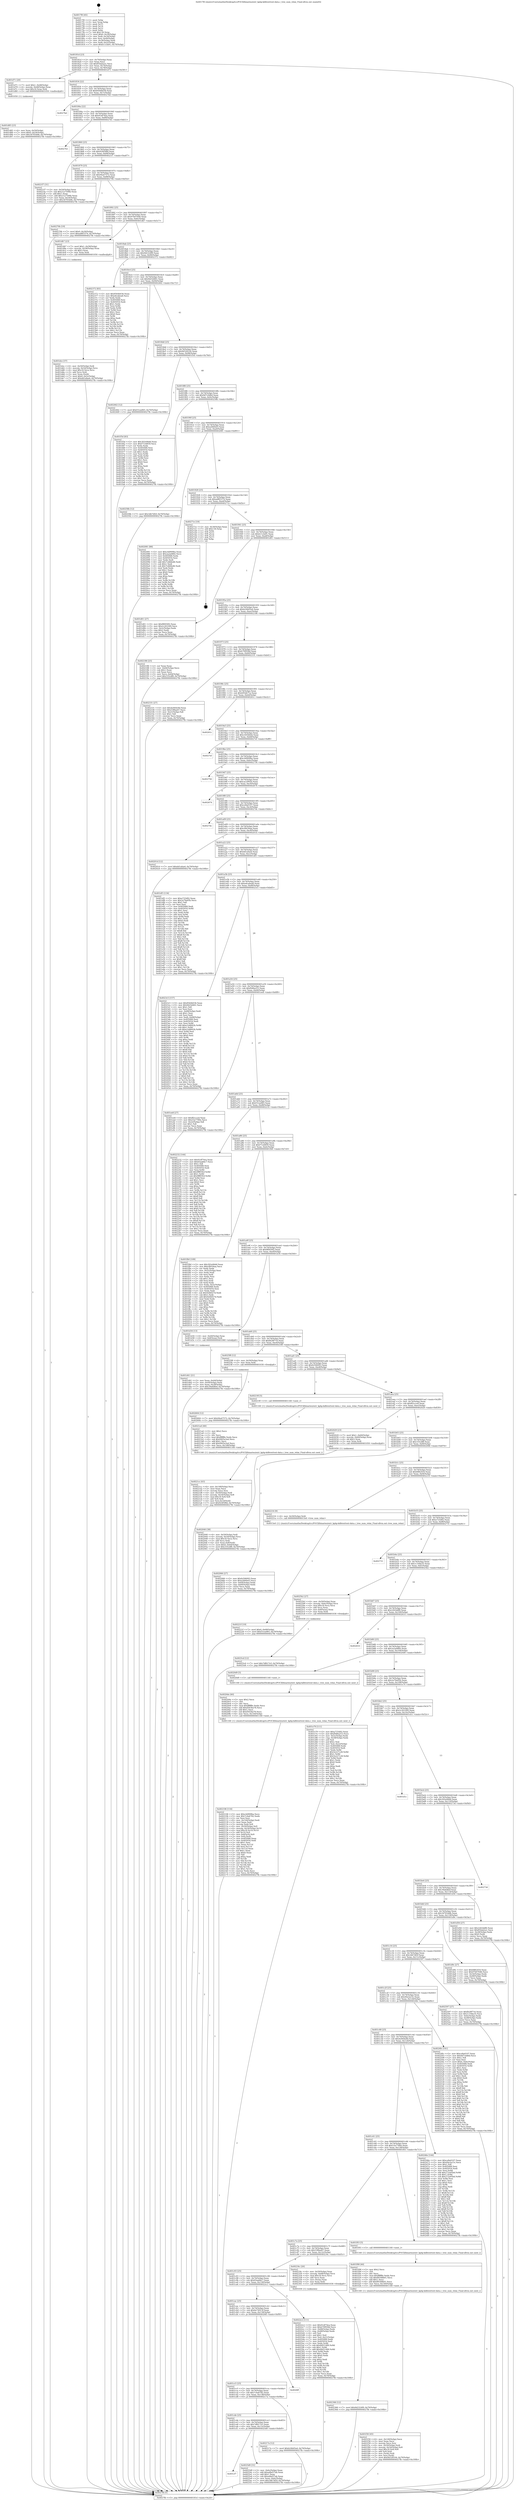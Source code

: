 digraph "0x4017f0" {
  label = "0x4017f0 (/mnt/c/Users/mathe/Desktop/tcc/POCII/binaries/extr_kphp-kdbtexttext-data.c_tree_num_relax_Final-ollvm.out::main(0))"
  labelloc = "t"
  node[shape=record]

  Entry [label="",width=0.3,height=0.3,shape=circle,fillcolor=black,style=filled]
  "0x40181d" [label="{
     0x40181d [23]\l
     | [instrs]\l
     &nbsp;&nbsp;0x40181d \<+3\>: mov -0x70(%rbp),%eax\l
     &nbsp;&nbsp;0x401820 \<+2\>: mov %eax,%ecx\l
     &nbsp;&nbsp;0x401822 \<+6\>: sub $0x854ab2a1,%ecx\l
     &nbsp;&nbsp;0x401828 \<+3\>: mov %eax,-0x74(%rbp)\l
     &nbsp;&nbsp;0x40182b \<+3\>: mov %ecx,-0x78(%rbp)\l
     &nbsp;&nbsp;0x40182e \<+6\>: je 0000000000401d71 \<main+0x581\>\l
  }"]
  "0x401d71" [label="{
     0x401d71 [20]\l
     | [instrs]\l
     &nbsp;&nbsp;0x401d71 \<+7\>: movl $0x1,-0x48(%rbp)\l
     &nbsp;&nbsp;0x401d78 \<+4\>: movslq -0x48(%rbp),%rax\l
     &nbsp;&nbsp;0x401d7c \<+4\>: imul $0x18,%rax,%rdi\l
     &nbsp;&nbsp;0x401d80 \<+5\>: call 0000000000401050 \<malloc@plt\>\l
     | [calls]\l
     &nbsp;&nbsp;0x401050 \{1\} (unknown)\l
  }"]
  "0x401834" [label="{
     0x401834 [22]\l
     | [instrs]\l
     &nbsp;&nbsp;0x401834 \<+5\>: jmp 0000000000401839 \<main+0x49\>\l
     &nbsp;&nbsp;0x401839 \<+3\>: mov -0x74(%rbp),%eax\l
     &nbsp;&nbsp;0x40183c \<+5\>: sub $0x8564b036,%eax\l
     &nbsp;&nbsp;0x401841 \<+3\>: mov %eax,-0x7c(%rbp)\l
     &nbsp;&nbsp;0x401844 \<+6\>: je 00000000004027bd \<main+0xfcd\>\l
  }"]
  Exit [label="",width=0.3,height=0.3,shape=circle,fillcolor=black,style=filled,peripheries=2]
  "0x4027bd" [label="{
     0x4027bd\l
  }", style=dashed]
  "0x40184a" [label="{
     0x40184a [22]\l
     | [instrs]\l
     &nbsp;&nbsp;0x40184a \<+5\>: jmp 000000000040184f \<main+0x5f\>\l
     &nbsp;&nbsp;0x40184f \<+3\>: mov -0x74(%rbp),%eax\l
     &nbsp;&nbsp;0x401852 \<+5\>: sub $0x91df74ea,%eax\l
     &nbsp;&nbsp;0x401857 \<+3\>: mov %eax,-0x80(%rbp)\l
     &nbsp;&nbsp;0x40185a \<+6\>: je 00000000004027b1 \<main+0xfc1\>\l
  }"]
  "0x402604" [label="{
     0x402604 [12]\l
     | [instrs]\l
     &nbsp;&nbsp;0x402604 \<+7\>: movl $0x94a47572,-0x70(%rbp)\l
     &nbsp;&nbsp;0x40260b \<+5\>: jmp 00000000004027fb \<main+0x100b\>\l
  }"]
  "0x4027b1" [label="{
     0x4027b1\l
  }", style=dashed]
  "0x401860" [label="{
     0x401860 [25]\l
     | [instrs]\l
     &nbsp;&nbsp;0x401860 \<+5\>: jmp 0000000000401865 \<main+0x75\>\l
     &nbsp;&nbsp;0x401865 \<+3\>: mov -0x74(%rbp),%eax\l
     &nbsp;&nbsp;0x401868 \<+5\>: sub $0x924f5f8d,%eax\l
     &nbsp;&nbsp;0x40186d \<+6\>: mov %eax,-0x84(%rbp)\l
     &nbsp;&nbsp;0x401873 \<+6\>: je 00000000004021f7 \<main+0xa07\>\l
  }"]
  "0x401cf7" [label="{
     0x401cf7\l
  }", style=dashed]
  "0x4021f7" [label="{
     0x4021f7 [31]\l
     | [instrs]\l
     &nbsp;&nbsp;0x4021f7 \<+3\>: mov -0x54(%rbp),%eax\l
     &nbsp;&nbsp;0x4021fa \<+5\>: sub $0x21a7506b,%eax\l
     &nbsp;&nbsp;0x4021ff \<+3\>: add $0x1,%eax\l
     &nbsp;&nbsp;0x402202 \<+5\>: add $0x21a7506b,%eax\l
     &nbsp;&nbsp;0x402207 \<+3\>: mov %eax,-0x54(%rbp)\l
     &nbsp;&nbsp;0x40220a \<+7\>: movl $0x3d765ddb,-0x70(%rbp)\l
     &nbsp;&nbsp;0x402211 \<+5\>: jmp 00000000004027fb \<main+0x100b\>\l
  }"]
  "0x401879" [label="{
     0x401879 [25]\l
     | [instrs]\l
     &nbsp;&nbsp;0x401879 \<+5\>: jmp 000000000040187e \<main+0x8e\>\l
     &nbsp;&nbsp;0x40187e \<+3\>: mov -0x74(%rbp),%eax\l
     &nbsp;&nbsp;0x401881 \<+5\>: sub $0x94a47572,%eax\l
     &nbsp;&nbsp;0x401886 \<+6\>: mov %eax,-0x88(%rbp)\l
     &nbsp;&nbsp;0x40188c \<+6\>: je 000000000040270b \<main+0xf1b\>\l
  }"]
  "0x4025d9" [label="{
     0x4025d9 [31]\l
     | [instrs]\l
     &nbsp;&nbsp;0x4025d9 \<+3\>: mov -0x6c(%rbp),%eax\l
     &nbsp;&nbsp;0x4025dc \<+5\>: add $0xadbd37ab,%eax\l
     &nbsp;&nbsp;0x4025e1 \<+3\>: add $0x1,%eax\l
     &nbsp;&nbsp;0x4025e4 \<+5\>: sub $0xadbd37ab,%eax\l
     &nbsp;&nbsp;0x4025e9 \<+3\>: mov %eax,-0x6c(%rbp)\l
     &nbsp;&nbsp;0x4025ec \<+7\>: movl $0x3db7df2f,-0x70(%rbp)\l
     &nbsp;&nbsp;0x4025f3 \<+5\>: jmp 00000000004027fb \<main+0x100b\>\l
  }"]
  "0x40270b" [label="{
     0x40270b [19]\l
     | [instrs]\l
     &nbsp;&nbsp;0x40270b \<+7\>: movl $0x0,-0x30(%rbp)\l
     &nbsp;&nbsp;0x402712 \<+7\>: movl $0xad8f3374,-0x70(%rbp)\l
     &nbsp;&nbsp;0x402719 \<+5\>: jmp 00000000004027fb \<main+0x100b\>\l
  }"]
  "0x401892" [label="{
     0x401892 [25]\l
     | [instrs]\l
     &nbsp;&nbsp;0x401892 \<+5\>: jmp 0000000000401897 \<main+0xa7\>\l
     &nbsp;&nbsp;0x401897 \<+3\>: mov -0x74(%rbp),%eax\l
     &nbsp;&nbsp;0x40189a \<+5\>: sub $0x97b07646,%eax\l
     &nbsp;&nbsp;0x40189f \<+6\>: mov %eax,-0x8c(%rbp)\l
     &nbsp;&nbsp;0x4018a5 \<+6\>: je 0000000000401db7 \<main+0x5c7\>\l
  }"]
  "0x4025cd" [label="{
     0x4025cd [12]\l
     | [instrs]\l
     &nbsp;&nbsp;0x4025cd \<+7\>: movl $0x7df617e5,-0x70(%rbp)\l
     &nbsp;&nbsp;0x4025d4 \<+5\>: jmp 00000000004027fb \<main+0x100b\>\l
  }"]
  "0x401db7" [label="{
     0x401db7 [23]\l
     | [instrs]\l
     &nbsp;&nbsp;0x401db7 \<+7\>: movl $0x1,-0x58(%rbp)\l
     &nbsp;&nbsp;0x401dbe \<+4\>: movslq -0x58(%rbp),%rax\l
     &nbsp;&nbsp;0x401dc2 \<+4\>: shl $0x3,%rax\l
     &nbsp;&nbsp;0x401dc6 \<+3\>: mov %rax,%rdi\l
     &nbsp;&nbsp;0x401dc9 \<+5\>: call 0000000000401050 \<malloc@plt\>\l
     | [calls]\l
     &nbsp;&nbsp;0x401050 \{1\} (unknown)\l
  }"]
  "0x4018ab" [label="{
     0x4018ab [25]\l
     | [instrs]\l
     &nbsp;&nbsp;0x4018ab \<+5\>: jmp 00000000004018b0 \<main+0xc0\>\l
     &nbsp;&nbsp;0x4018b0 \<+3\>: mov -0x74(%rbp),%eax\l
     &nbsp;&nbsp;0x4018b3 \<+5\>: sub $0x9d2324f9,%eax\l
     &nbsp;&nbsp;0x4018b8 \<+6\>: mov %eax,-0x90(%rbp)\l
     &nbsp;&nbsp;0x4018be \<+6\>: je 0000000000402372 \<main+0xb82\>\l
  }"]
  "0x402366" [label="{
     0x402366 [12]\l
     | [instrs]\l
     &nbsp;&nbsp;0x402366 \<+7\>: movl $0x9d2324f9,-0x70(%rbp)\l
     &nbsp;&nbsp;0x40236d \<+5\>: jmp 00000000004027fb \<main+0x100b\>\l
  }"]
  "0x402372" [label="{
     0x402372 [83]\l
     | [instrs]\l
     &nbsp;&nbsp;0x402372 \<+5\>: mov $0x8564b036,%eax\l
     &nbsp;&nbsp;0x402377 \<+5\>: mov $0xe6cabea8,%ecx\l
     &nbsp;&nbsp;0x40237c \<+2\>: xor %edx,%edx\l
     &nbsp;&nbsp;0x40237e \<+7\>: mov 0x405068,%esi\l
     &nbsp;&nbsp;0x402385 \<+7\>: mov 0x405054,%edi\l
     &nbsp;&nbsp;0x40238c \<+3\>: sub $0x1,%edx\l
     &nbsp;&nbsp;0x40238f \<+3\>: mov %esi,%r8d\l
     &nbsp;&nbsp;0x402392 \<+3\>: add %edx,%r8d\l
     &nbsp;&nbsp;0x402395 \<+4\>: imul %r8d,%esi\l
     &nbsp;&nbsp;0x402399 \<+3\>: and $0x1,%esi\l
     &nbsp;&nbsp;0x40239c \<+3\>: cmp $0x0,%esi\l
     &nbsp;&nbsp;0x40239f \<+4\>: sete %r9b\l
     &nbsp;&nbsp;0x4023a3 \<+3\>: cmp $0xa,%edi\l
     &nbsp;&nbsp;0x4023a6 \<+4\>: setl %r10b\l
     &nbsp;&nbsp;0x4023aa \<+3\>: mov %r9b,%r11b\l
     &nbsp;&nbsp;0x4023ad \<+3\>: and %r10b,%r11b\l
     &nbsp;&nbsp;0x4023b0 \<+3\>: xor %r10b,%r9b\l
     &nbsp;&nbsp;0x4023b3 \<+3\>: or %r9b,%r11b\l
     &nbsp;&nbsp;0x4023b6 \<+4\>: test $0x1,%r11b\l
     &nbsp;&nbsp;0x4023ba \<+3\>: cmovne %ecx,%eax\l
     &nbsp;&nbsp;0x4023bd \<+3\>: mov %eax,-0x70(%rbp)\l
     &nbsp;&nbsp;0x4023c0 \<+5\>: jmp 00000000004027fb \<main+0x100b\>\l
  }"]
  "0x4018c4" [label="{
     0x4018c4 [25]\l
     | [instrs]\l
     &nbsp;&nbsp;0x4018c4 \<+5\>: jmp 00000000004018c9 \<main+0xd9\>\l
     &nbsp;&nbsp;0x4018c9 \<+3\>: mov -0x74(%rbp),%eax\l
     &nbsp;&nbsp;0x4018cc \<+5\>: sub $0x9d25d461,%eax\l
     &nbsp;&nbsp;0x4018d1 \<+6\>: mov %eax,-0x94(%rbp)\l
     &nbsp;&nbsp;0x4018d7 \<+6\>: je 0000000000402462 \<main+0xc72\>\l
  }"]
  "0x40221f" [label="{
     0x40221f [19]\l
     | [instrs]\l
     &nbsp;&nbsp;0x40221f \<+7\>: movl $0x0,-0x68(%rbp)\l
     &nbsp;&nbsp;0x402226 \<+7\>: movl $0xf31ea965,-0x70(%rbp)\l
     &nbsp;&nbsp;0x40222d \<+5\>: jmp 00000000004027fb \<main+0x100b\>\l
  }"]
  "0x402462" [label="{
     0x402462 [12]\l
     | [instrs]\l
     &nbsp;&nbsp;0x402462 \<+7\>: movl $0xf31ea965,-0x70(%rbp)\l
     &nbsp;&nbsp;0x402469 \<+5\>: jmp 00000000004027fb \<main+0x100b\>\l
  }"]
  "0x4018dd" [label="{
     0x4018dd [25]\l
     | [instrs]\l
     &nbsp;&nbsp;0x4018dd \<+5\>: jmp 00000000004018e2 \<main+0xf2\>\l
     &nbsp;&nbsp;0x4018e2 \<+3\>: mov -0x74(%rbp),%eax\l
     &nbsp;&nbsp;0x4018e5 \<+5\>: sub $0x9d328104,%eax\l
     &nbsp;&nbsp;0x4018ea \<+6\>: mov %eax,-0x98(%rbp)\l
     &nbsp;&nbsp;0x4018f0 \<+6\>: je 0000000000401f5d \<main+0x76d\>\l
  }"]
  "0x4021cc" [label="{
     0x4021cc [43]\l
     | [instrs]\l
     &nbsp;&nbsp;0x4021cc \<+6\>: mov -0x148(%rbp),%ecx\l
     &nbsp;&nbsp;0x4021d2 \<+3\>: imul %eax,%ecx\l
     &nbsp;&nbsp;0x4021d5 \<+3\>: movslq %ecx,%rsi\l
     &nbsp;&nbsp;0x4021d8 \<+4\>: mov -0x50(%rbp),%rdi\l
     &nbsp;&nbsp;0x4021dc \<+4\>: movslq -0x54(%rbp),%r8\l
     &nbsp;&nbsp;0x4021e0 \<+4\>: imul $0x18,%r8,%r8\l
     &nbsp;&nbsp;0x4021e4 \<+3\>: add %r8,%rdi\l
     &nbsp;&nbsp;0x4021e7 \<+4\>: mov %rsi,0x10(%rdi)\l
     &nbsp;&nbsp;0x4021eb \<+7\>: movl $0x924f5f8d,-0x70(%rbp)\l
     &nbsp;&nbsp;0x4021f2 \<+5\>: jmp 00000000004027fb \<main+0x100b\>\l
  }"]
  "0x401f5d" [label="{
     0x401f5d [83]\l
     | [instrs]\l
     &nbsp;&nbsp;0x401f5d \<+5\>: mov $0x302e06dd,%eax\l
     &nbsp;&nbsp;0x401f62 \<+5\>: mov $0xf71e6859,%ecx\l
     &nbsp;&nbsp;0x401f67 \<+2\>: xor %edx,%edx\l
     &nbsp;&nbsp;0x401f69 \<+7\>: mov 0x405068,%esi\l
     &nbsp;&nbsp;0x401f70 \<+7\>: mov 0x405054,%edi\l
     &nbsp;&nbsp;0x401f77 \<+3\>: sub $0x1,%edx\l
     &nbsp;&nbsp;0x401f7a \<+3\>: mov %esi,%r8d\l
     &nbsp;&nbsp;0x401f7d \<+3\>: add %edx,%r8d\l
     &nbsp;&nbsp;0x401f80 \<+4\>: imul %r8d,%esi\l
     &nbsp;&nbsp;0x401f84 \<+3\>: and $0x1,%esi\l
     &nbsp;&nbsp;0x401f87 \<+3\>: cmp $0x0,%esi\l
     &nbsp;&nbsp;0x401f8a \<+4\>: sete %r9b\l
     &nbsp;&nbsp;0x401f8e \<+3\>: cmp $0xa,%edi\l
     &nbsp;&nbsp;0x401f91 \<+4\>: setl %r10b\l
     &nbsp;&nbsp;0x401f95 \<+3\>: mov %r9b,%r11b\l
     &nbsp;&nbsp;0x401f98 \<+3\>: and %r10b,%r11b\l
     &nbsp;&nbsp;0x401f9b \<+3\>: xor %r10b,%r9b\l
     &nbsp;&nbsp;0x401f9e \<+3\>: or %r9b,%r11b\l
     &nbsp;&nbsp;0x401fa1 \<+4\>: test $0x1,%r11b\l
     &nbsp;&nbsp;0x401fa5 \<+3\>: cmovne %ecx,%eax\l
     &nbsp;&nbsp;0x401fa8 \<+3\>: mov %eax,-0x70(%rbp)\l
     &nbsp;&nbsp;0x401fab \<+5\>: jmp 00000000004027fb \<main+0x100b\>\l
  }"]
  "0x4018f6" [label="{
     0x4018f6 [25]\l
     | [instrs]\l
     &nbsp;&nbsp;0x4018f6 \<+5\>: jmp 00000000004018fb \<main+0x10b\>\l
     &nbsp;&nbsp;0x4018fb \<+3\>: mov -0x74(%rbp),%eax\l
     &nbsp;&nbsp;0x4018fe \<+5\>: sub $0x9d7c0d6d,%eax\l
     &nbsp;&nbsp;0x401903 \<+6\>: mov %eax,-0x9c(%rbp)\l
     &nbsp;&nbsp;0x401909 \<+6\>: je 000000000040258b \<main+0xd9b\>\l
  }"]
  "0x4021a4" [label="{
     0x4021a4 [40]\l
     | [instrs]\l
     &nbsp;&nbsp;0x4021a4 \<+5\>: mov $0x2,%ecx\l
     &nbsp;&nbsp;0x4021a9 \<+1\>: cltd\l
     &nbsp;&nbsp;0x4021aa \<+2\>: idiv %ecx\l
     &nbsp;&nbsp;0x4021ac \<+6\>: imul $0xfffffffe,%edx,%ecx\l
     &nbsp;&nbsp;0x4021b2 \<+6\>: sub $0x9405a3a4,%ecx\l
     &nbsp;&nbsp;0x4021b8 \<+3\>: add $0x1,%ecx\l
     &nbsp;&nbsp;0x4021bb \<+6\>: add $0x9405a3a4,%ecx\l
     &nbsp;&nbsp;0x4021c1 \<+6\>: mov %ecx,-0x148(%rbp)\l
     &nbsp;&nbsp;0x4021c7 \<+5\>: call 0000000000401160 \<next_i\>\l
     | [calls]\l
     &nbsp;&nbsp;0x401160 \{1\} (/mnt/c/Users/mathe/Desktop/tcc/POCII/binaries/extr_kphp-kdbtexttext-data.c_tree_num_relax_Final-ollvm.out::next_i)\l
  }"]
  "0x40258b" [label="{
     0x40258b [12]\l
     | [instrs]\l
     &nbsp;&nbsp;0x40258b \<+7\>: movl $0x3db7df2f,-0x70(%rbp)\l
     &nbsp;&nbsp;0x402592 \<+5\>: jmp 00000000004027fb \<main+0x100b\>\l
  }"]
  "0x40190f" [label="{
     0x40190f [25]\l
     | [instrs]\l
     &nbsp;&nbsp;0x40190f \<+5\>: jmp 0000000000401914 \<main+0x124\>\l
     &nbsp;&nbsp;0x401914 \<+3\>: mov -0x74(%rbp),%eax\l
     &nbsp;&nbsp;0x401917 \<+5\>: sub $0xa2660ef3,%eax\l
     &nbsp;&nbsp;0x40191c \<+6\>: mov %eax,-0xa0(%rbp)\l
     &nbsp;&nbsp;0x401922 \<+6\>: je 0000000000402081 \<main+0x891\>\l
  }"]
  "0x401cde" [label="{
     0x401cde [25]\l
     | [instrs]\l
     &nbsp;&nbsp;0x401cde \<+5\>: jmp 0000000000401ce3 \<main+0x4f3\>\l
     &nbsp;&nbsp;0x401ce3 \<+3\>: mov -0x74(%rbp),%eax\l
     &nbsp;&nbsp;0x401ce6 \<+5\>: sub $0x7df617e5,%eax\l
     &nbsp;&nbsp;0x401ceb \<+6\>: mov %eax,-0x13c(%rbp)\l
     &nbsp;&nbsp;0x401cf1 \<+6\>: je 00000000004025d9 \<main+0xde9\>\l
  }"]
  "0x402081" [label="{
     0x402081 [88]\l
     | [instrs]\l
     &nbsp;&nbsp;0x402081 \<+5\>: mov $0xc4d909ba,%eax\l
     &nbsp;&nbsp;0x402086 \<+5\>: mov $0x2a2a080e,%ecx\l
     &nbsp;&nbsp;0x40208b \<+7\>: mov 0x405068,%edx\l
     &nbsp;&nbsp;0x402092 \<+7\>: mov 0x405054,%esi\l
     &nbsp;&nbsp;0x402099 \<+2\>: mov %edx,%edi\l
     &nbsp;&nbsp;0x40209b \<+6\>: add $0x7cdb8ed6,%edi\l
     &nbsp;&nbsp;0x4020a1 \<+3\>: sub $0x1,%edi\l
     &nbsp;&nbsp;0x4020a4 \<+6\>: sub $0x7cdb8ed6,%edi\l
     &nbsp;&nbsp;0x4020aa \<+3\>: imul %edi,%edx\l
     &nbsp;&nbsp;0x4020ad \<+3\>: and $0x1,%edx\l
     &nbsp;&nbsp;0x4020b0 \<+3\>: cmp $0x0,%edx\l
     &nbsp;&nbsp;0x4020b3 \<+4\>: sete %r8b\l
     &nbsp;&nbsp;0x4020b7 \<+3\>: cmp $0xa,%esi\l
     &nbsp;&nbsp;0x4020ba \<+4\>: setl %r9b\l
     &nbsp;&nbsp;0x4020be \<+3\>: mov %r8b,%r10b\l
     &nbsp;&nbsp;0x4020c1 \<+3\>: and %r9b,%r10b\l
     &nbsp;&nbsp;0x4020c4 \<+3\>: xor %r9b,%r8b\l
     &nbsp;&nbsp;0x4020c7 \<+3\>: or %r8b,%r10b\l
     &nbsp;&nbsp;0x4020ca \<+4\>: test $0x1,%r10b\l
     &nbsp;&nbsp;0x4020ce \<+3\>: cmovne %ecx,%eax\l
     &nbsp;&nbsp;0x4020d1 \<+3\>: mov %eax,-0x70(%rbp)\l
     &nbsp;&nbsp;0x4020d4 \<+5\>: jmp 00000000004027fb \<main+0x100b\>\l
  }"]
  "0x401928" [label="{
     0x401928 [25]\l
     | [instrs]\l
     &nbsp;&nbsp;0x401928 \<+5\>: jmp 000000000040192d \<main+0x13d\>\l
     &nbsp;&nbsp;0x40192d \<+3\>: mov -0x74(%rbp),%eax\l
     &nbsp;&nbsp;0x401930 \<+5\>: sub $0xad8f3374,%eax\l
     &nbsp;&nbsp;0x401935 \<+6\>: mov %eax,-0xa4(%rbp)\l
     &nbsp;&nbsp;0x40193b \<+6\>: je 000000000040271e \<main+0xf2e\>\l
  }"]
  "0x40217a" [label="{
     0x40217a [12]\l
     | [instrs]\l
     &nbsp;&nbsp;0x40217a \<+7\>: movl $0xb24b05a4,-0x70(%rbp)\l
     &nbsp;&nbsp;0x402181 \<+5\>: jmp 00000000004027fb \<main+0x100b\>\l
  }"]
  "0x40271e" [label="{
     0x40271e [19]\l
     | [instrs]\l
     &nbsp;&nbsp;0x40271e \<+3\>: mov -0x30(%rbp),%eax\l
     &nbsp;&nbsp;0x402721 \<+7\>: add $0x130,%rsp\l
     &nbsp;&nbsp;0x402728 \<+1\>: pop %rbx\l
     &nbsp;&nbsp;0x402729 \<+2\>: pop %r12\l
     &nbsp;&nbsp;0x40272b \<+2\>: pop %r14\l
     &nbsp;&nbsp;0x40272d \<+2\>: pop %r15\l
     &nbsp;&nbsp;0x40272f \<+1\>: pop %rbp\l
     &nbsp;&nbsp;0x402730 \<+1\>: ret\l
  }"]
  "0x401941" [label="{
     0x401941 [25]\l
     | [instrs]\l
     &nbsp;&nbsp;0x401941 \<+5\>: jmp 0000000000401946 \<main+0x156\>\l
     &nbsp;&nbsp;0x401946 \<+3\>: mov -0x74(%rbp),%eax\l
     &nbsp;&nbsp;0x401949 \<+5\>: sub $0xb11cfa91,%eax\l
     &nbsp;&nbsp;0x40194e \<+6\>: mov %eax,-0xa8(%rbp)\l
     &nbsp;&nbsp;0x401954 \<+6\>: je 0000000000401d01 \<main+0x511\>\l
  }"]
  "0x401cc5" [label="{
     0x401cc5 [25]\l
     | [instrs]\l
     &nbsp;&nbsp;0x401cc5 \<+5\>: jmp 0000000000401cca \<main+0x4da\>\l
     &nbsp;&nbsp;0x401cca \<+3\>: mov -0x74(%rbp),%eax\l
     &nbsp;&nbsp;0x401ccd \<+5\>: sub $0x7c4a6782,%eax\l
     &nbsp;&nbsp;0x401cd2 \<+6\>: mov %eax,-0x138(%rbp)\l
     &nbsp;&nbsp;0x401cd8 \<+6\>: je 000000000040217a \<main+0x98a\>\l
  }"]
  "0x401d01" [label="{
     0x401d01 [27]\l
     | [instrs]\l
     &nbsp;&nbsp;0x401d01 \<+5\>: mov $0xf8f450f2,%eax\l
     &nbsp;&nbsp;0x401d06 \<+5\>: mov $0x2c261049,%ecx\l
     &nbsp;&nbsp;0x401d0b \<+3\>: mov -0x2c(%rbp),%edx\l
     &nbsp;&nbsp;0x401d0e \<+3\>: cmp $0x2,%edx\l
     &nbsp;&nbsp;0x401d11 \<+3\>: cmovne %ecx,%eax\l
     &nbsp;&nbsp;0x401d14 \<+3\>: mov %eax,-0x70(%rbp)\l
     &nbsp;&nbsp;0x401d17 \<+5\>: jmp 00000000004027fb \<main+0x100b\>\l
  }"]
  "0x40195a" [label="{
     0x40195a [25]\l
     | [instrs]\l
     &nbsp;&nbsp;0x40195a \<+5\>: jmp 000000000040195f \<main+0x16f\>\l
     &nbsp;&nbsp;0x40195f \<+3\>: mov -0x74(%rbp),%eax\l
     &nbsp;&nbsp;0x401962 \<+5\>: sub $0xb24b05a4,%eax\l
     &nbsp;&nbsp;0x401967 \<+6\>: mov %eax,-0xac(%rbp)\l
     &nbsp;&nbsp;0x40196d \<+6\>: je 0000000000402186 \<main+0x996\>\l
  }"]
  "0x4027fb" [label="{
     0x4027fb [5]\l
     | [instrs]\l
     &nbsp;&nbsp;0x4027fb \<+5\>: jmp 000000000040181d \<main+0x2d\>\l
  }"]
  "0x4017f0" [label="{
     0x4017f0 [45]\l
     | [instrs]\l
     &nbsp;&nbsp;0x4017f0 \<+1\>: push %rbp\l
     &nbsp;&nbsp;0x4017f1 \<+3\>: mov %rsp,%rbp\l
     &nbsp;&nbsp;0x4017f4 \<+2\>: push %r15\l
     &nbsp;&nbsp;0x4017f6 \<+2\>: push %r14\l
     &nbsp;&nbsp;0x4017f8 \<+2\>: push %r12\l
     &nbsp;&nbsp;0x4017fa \<+1\>: push %rbx\l
     &nbsp;&nbsp;0x4017fb \<+7\>: sub $0x130,%rsp\l
     &nbsp;&nbsp;0x401802 \<+7\>: movl $0x0,-0x30(%rbp)\l
     &nbsp;&nbsp;0x401809 \<+3\>: mov %edi,-0x34(%rbp)\l
     &nbsp;&nbsp;0x40180c \<+4\>: mov %rsi,-0x40(%rbp)\l
     &nbsp;&nbsp;0x401810 \<+3\>: mov -0x34(%rbp),%edi\l
     &nbsp;&nbsp;0x401813 \<+3\>: mov %edi,-0x2c(%rbp)\l
     &nbsp;&nbsp;0x401816 \<+7\>: movl $0xb11cfa91,-0x70(%rbp)\l
  }"]
  "0x4026ff" [label="{
     0x4026ff\l
  }", style=dashed]
  "0x402186" [label="{
     0x402186 [25]\l
     | [instrs]\l
     &nbsp;&nbsp;0x402186 \<+2\>: xor %eax,%eax\l
     &nbsp;&nbsp;0x402188 \<+3\>: mov -0x64(%rbp),%ecx\l
     &nbsp;&nbsp;0x40218b \<+3\>: sub $0x1,%eax\l
     &nbsp;&nbsp;0x40218e \<+2\>: sub %eax,%ecx\l
     &nbsp;&nbsp;0x402190 \<+3\>: mov %ecx,-0x64(%rbp)\l
     &nbsp;&nbsp;0x402193 \<+7\>: movl $0x335cdf8,-0x70(%rbp)\l
     &nbsp;&nbsp;0x40219a \<+5\>: jmp 00000000004027fb \<main+0x100b\>\l
  }"]
  "0x401973" [label="{
     0x401973 [25]\l
     | [instrs]\l
     &nbsp;&nbsp;0x401973 \<+5\>: jmp 0000000000401978 \<main+0x188\>\l
     &nbsp;&nbsp;0x401978 \<+3\>: mov -0x74(%rbp),%eax\l
     &nbsp;&nbsp;0x40197b \<+5\>: sub $0xb70f958d,%eax\l
     &nbsp;&nbsp;0x401980 \<+6\>: mov %eax,-0xb0(%rbp)\l
     &nbsp;&nbsp;0x401986 \<+6\>: je 0000000000402331 \<main+0xb41\>\l
  }"]
  "0x401cac" [label="{
     0x401cac [25]\l
     | [instrs]\l
     &nbsp;&nbsp;0x401cac \<+5\>: jmp 0000000000401cb1 \<main+0x4c1\>\l
     &nbsp;&nbsp;0x401cb1 \<+3\>: mov -0x74(%rbp),%eax\l
     &nbsp;&nbsp;0x401cb4 \<+5\>: sub $0x6e74913f,%eax\l
     &nbsp;&nbsp;0x401cb9 \<+6\>: mov %eax,-0x134(%rbp)\l
     &nbsp;&nbsp;0x401cbf \<+6\>: je 00000000004026ff \<main+0xf0f\>\l
  }"]
  "0x402331" [label="{
     0x402331 [27]\l
     | [instrs]\l
     &nbsp;&nbsp;0x402331 \<+5\>: mov $0x4e944e9d,%eax\l
     &nbsp;&nbsp;0x402336 \<+5\>: mov $0x53f8ae67,%ecx\l
     &nbsp;&nbsp;0x40233b \<+3\>: mov -0x21(%rbp),%dl\l
     &nbsp;&nbsp;0x40233e \<+3\>: test $0x1,%dl\l
     &nbsp;&nbsp;0x402341 \<+3\>: cmovne %ecx,%eax\l
     &nbsp;&nbsp;0x402344 \<+3\>: mov %eax,-0x70(%rbp)\l
     &nbsp;&nbsp;0x402347 \<+5\>: jmp 00000000004027fb \<main+0x100b\>\l
  }"]
  "0x40198c" [label="{
     0x40198c [25]\l
     | [instrs]\l
     &nbsp;&nbsp;0x40198c \<+5\>: jmp 0000000000401991 \<main+0x1a1\>\l
     &nbsp;&nbsp;0x401991 \<+3\>: mov -0x74(%rbp),%eax\l
     &nbsp;&nbsp;0x401994 \<+5\>: sub $0xb95db71a,%eax\l
     &nbsp;&nbsp;0x401999 \<+6\>: mov %eax,-0xb4(%rbp)\l
     &nbsp;&nbsp;0x40199f \<+6\>: je 000000000040261c \<main+0xe2c\>\l
  }"]
  "0x4022c2" [label="{
     0x4022c2 [111]\l
     | [instrs]\l
     &nbsp;&nbsp;0x4022c2 \<+5\>: mov $0x91df74ea,%eax\l
     &nbsp;&nbsp;0x4022c7 \<+5\>: mov $0xb70f958d,%ecx\l
     &nbsp;&nbsp;0x4022cc \<+3\>: mov -0x68(%rbp),%edx\l
     &nbsp;&nbsp;0x4022cf \<+3\>: cmp -0x48(%rbp),%edx\l
     &nbsp;&nbsp;0x4022d2 \<+4\>: setl %sil\l
     &nbsp;&nbsp;0x4022d6 \<+4\>: and $0x1,%sil\l
     &nbsp;&nbsp;0x4022da \<+4\>: mov %sil,-0x21(%rbp)\l
     &nbsp;&nbsp;0x4022de \<+7\>: mov 0x405068,%edx\l
     &nbsp;&nbsp;0x4022e5 \<+7\>: mov 0x405054,%edi\l
     &nbsp;&nbsp;0x4022ec \<+3\>: mov %edx,%r8d\l
     &nbsp;&nbsp;0x4022ef \<+7\>: sub $0x4bf21489,%r8d\l
     &nbsp;&nbsp;0x4022f6 \<+4\>: sub $0x1,%r8d\l
     &nbsp;&nbsp;0x4022fa \<+7\>: add $0x4bf21489,%r8d\l
     &nbsp;&nbsp;0x402301 \<+4\>: imul %r8d,%edx\l
     &nbsp;&nbsp;0x402305 \<+3\>: and $0x1,%edx\l
     &nbsp;&nbsp;0x402308 \<+3\>: cmp $0x0,%edx\l
     &nbsp;&nbsp;0x40230b \<+4\>: sete %sil\l
     &nbsp;&nbsp;0x40230f \<+3\>: cmp $0xa,%edi\l
     &nbsp;&nbsp;0x402312 \<+4\>: setl %r9b\l
     &nbsp;&nbsp;0x402316 \<+3\>: mov %sil,%r10b\l
     &nbsp;&nbsp;0x402319 \<+3\>: and %r9b,%r10b\l
     &nbsp;&nbsp;0x40231c \<+3\>: xor %r9b,%sil\l
     &nbsp;&nbsp;0x40231f \<+3\>: or %sil,%r10b\l
     &nbsp;&nbsp;0x402322 \<+4\>: test $0x1,%r10b\l
     &nbsp;&nbsp;0x402326 \<+3\>: cmovne %ecx,%eax\l
     &nbsp;&nbsp;0x402329 \<+3\>: mov %eax,-0x70(%rbp)\l
     &nbsp;&nbsp;0x40232c \<+5\>: jmp 00000000004027fb \<main+0x100b\>\l
  }"]
  "0x40261c" [label="{
     0x40261c\l
  }", style=dashed]
  "0x4019a5" [label="{
     0x4019a5 [25]\l
     | [instrs]\l
     &nbsp;&nbsp;0x4019a5 \<+5\>: jmp 00000000004019aa \<main+0x1ba\>\l
     &nbsp;&nbsp;0x4019aa \<+3\>: mov -0x74(%rbp),%eax\l
     &nbsp;&nbsp;0x4019ad \<+5\>: sub $0xc445b0eb,%eax\l
     &nbsp;&nbsp;0x4019b2 \<+6\>: mov %eax,-0xb8(%rbp)\l
     &nbsp;&nbsp;0x4019b8 \<+6\>: je 00000000004027ef \<main+0xfff\>\l
  }"]
  "0x401c93" [label="{
     0x401c93 [25]\l
     | [instrs]\l
     &nbsp;&nbsp;0x401c93 \<+5\>: jmp 0000000000401c98 \<main+0x4a8\>\l
     &nbsp;&nbsp;0x401c98 \<+3\>: mov -0x74(%rbp),%eax\l
     &nbsp;&nbsp;0x401c9b \<+5\>: sub $0x65aa8dc7,%eax\l
     &nbsp;&nbsp;0x401ca0 \<+6\>: mov %eax,-0x130(%rbp)\l
     &nbsp;&nbsp;0x401ca6 \<+6\>: je 00000000004022c2 \<main+0xad2\>\l
  }"]
  "0x4027ef" [label="{
     0x4027ef\l
  }", style=dashed]
  "0x4019be" [label="{
     0x4019be [25]\l
     | [instrs]\l
     &nbsp;&nbsp;0x4019be \<+5\>: jmp 00000000004019c3 \<main+0x1d3\>\l
     &nbsp;&nbsp;0x4019c3 \<+3\>: mov -0x74(%rbp),%eax\l
     &nbsp;&nbsp;0x4019c6 \<+5\>: sub $0xc4d909ba,%eax\l
     &nbsp;&nbsp;0x4019cb \<+6\>: mov %eax,-0xbc(%rbp)\l
     &nbsp;&nbsp;0x4019d1 \<+6\>: je 0000000000402756 \<main+0xf66\>\l
  }"]
  "0x40234c" [label="{
     0x40234c [26]\l
     | [instrs]\l
     &nbsp;&nbsp;0x40234c \<+4\>: mov -0x50(%rbp),%rax\l
     &nbsp;&nbsp;0x402350 \<+4\>: movslq -0x68(%rbp),%rcx\l
     &nbsp;&nbsp;0x402354 \<+4\>: imul $0x18,%rcx,%rcx\l
     &nbsp;&nbsp;0x402358 \<+3\>: add %rcx,%rax\l
     &nbsp;&nbsp;0x40235b \<+3\>: mov (%rax),%rax\l
     &nbsp;&nbsp;0x40235e \<+3\>: mov %rax,%rdi\l
     &nbsp;&nbsp;0x402361 \<+5\>: call 0000000000401030 \<free@plt\>\l
     | [calls]\l
     &nbsp;&nbsp;0x401030 \{1\} (unknown)\l
  }"]
  "0x402756" [label="{
     0x402756\l
  }", style=dashed]
  "0x4019d7" [label="{
     0x4019d7 [25]\l
     | [instrs]\l
     &nbsp;&nbsp;0x4019d7 \<+5\>: jmp 00000000004019dc \<main+0x1ec\>\l
     &nbsp;&nbsp;0x4019dc \<+3\>: mov -0x74(%rbp),%eax\l
     &nbsp;&nbsp;0x4019df \<+5\>: sub $0xcac2992b,%eax\l
     &nbsp;&nbsp;0x4019e4 \<+6\>: mov %eax,-0xc0(%rbp)\l
     &nbsp;&nbsp;0x4019ea \<+6\>: je 0000000000402674 \<main+0xe84\>\l
  }"]
  "0x402106" [label="{
     0x402106 [116]\l
     | [instrs]\l
     &nbsp;&nbsp;0x402106 \<+5\>: mov $0xc4d909ba,%ecx\l
     &nbsp;&nbsp;0x40210b \<+5\>: mov $0x7c4a6782,%edx\l
     &nbsp;&nbsp;0x402110 \<+2\>: xor %esi,%esi\l
     &nbsp;&nbsp;0x402112 \<+6\>: mov -0x144(%rbp),%edi\l
     &nbsp;&nbsp;0x402118 \<+3\>: imul %eax,%edi\l
     &nbsp;&nbsp;0x40211b \<+3\>: movslq %edi,%r8\l
     &nbsp;&nbsp;0x40211e \<+4\>: mov -0x50(%rbp),%r9\l
     &nbsp;&nbsp;0x402122 \<+4\>: movslq -0x54(%rbp),%r10\l
     &nbsp;&nbsp;0x402126 \<+4\>: imul $0x18,%r10,%r10\l
     &nbsp;&nbsp;0x40212a \<+3\>: add %r10,%r9\l
     &nbsp;&nbsp;0x40212d \<+4\>: mov 0x8(%r9),%r9\l
     &nbsp;&nbsp;0x402131 \<+3\>: mov %r8,(%r9)\l
     &nbsp;&nbsp;0x402134 \<+7\>: mov 0x405068,%eax\l
     &nbsp;&nbsp;0x40213b \<+7\>: mov 0x405054,%edi\l
     &nbsp;&nbsp;0x402142 \<+3\>: sub $0x1,%esi\l
     &nbsp;&nbsp;0x402145 \<+3\>: mov %eax,%r11d\l
     &nbsp;&nbsp;0x402148 \<+3\>: add %esi,%r11d\l
     &nbsp;&nbsp;0x40214b \<+4\>: imul %r11d,%eax\l
     &nbsp;&nbsp;0x40214f \<+3\>: and $0x1,%eax\l
     &nbsp;&nbsp;0x402152 \<+3\>: cmp $0x0,%eax\l
     &nbsp;&nbsp;0x402155 \<+3\>: sete %bl\l
     &nbsp;&nbsp;0x402158 \<+3\>: cmp $0xa,%edi\l
     &nbsp;&nbsp;0x40215b \<+4\>: setl %r14b\l
     &nbsp;&nbsp;0x40215f \<+3\>: mov %bl,%r15b\l
     &nbsp;&nbsp;0x402162 \<+3\>: and %r14b,%r15b\l
     &nbsp;&nbsp;0x402165 \<+3\>: xor %r14b,%bl\l
     &nbsp;&nbsp;0x402168 \<+3\>: or %bl,%r15b\l
     &nbsp;&nbsp;0x40216b \<+4\>: test $0x1,%r15b\l
     &nbsp;&nbsp;0x40216f \<+3\>: cmovne %edx,%ecx\l
     &nbsp;&nbsp;0x402172 \<+3\>: mov %ecx,-0x70(%rbp)\l
     &nbsp;&nbsp;0x402175 \<+5\>: jmp 00000000004027fb \<main+0x100b\>\l
  }"]
  "0x402674" [label="{
     0x402674\l
  }", style=dashed]
  "0x4019f0" [label="{
     0x4019f0 [25]\l
     | [instrs]\l
     &nbsp;&nbsp;0x4019f0 \<+5\>: jmp 00000000004019f5 \<main+0x205\>\l
     &nbsp;&nbsp;0x4019f5 \<+3\>: mov -0x74(%rbp),%eax\l
     &nbsp;&nbsp;0x4019f8 \<+5\>: sub $0xce8a0107,%eax\l
     &nbsp;&nbsp;0x4019fd \<+6\>: mov %eax,-0xc4(%rbp)\l
     &nbsp;&nbsp;0x401a03 \<+6\>: je 00000000004027dc \<main+0xfec\>\l
  }"]
  "0x4020de" [label="{
     0x4020de [40]\l
     | [instrs]\l
     &nbsp;&nbsp;0x4020de \<+5\>: mov $0x2,%ecx\l
     &nbsp;&nbsp;0x4020e3 \<+1\>: cltd\l
     &nbsp;&nbsp;0x4020e4 \<+2\>: idiv %ecx\l
     &nbsp;&nbsp;0x4020e6 \<+6\>: imul $0xfffffffe,%edx,%ecx\l
     &nbsp;&nbsp;0x4020ec \<+6\>: add $0xd563ba78,%ecx\l
     &nbsp;&nbsp;0x4020f2 \<+3\>: add $0x1,%ecx\l
     &nbsp;&nbsp;0x4020f5 \<+6\>: sub $0xd563ba78,%ecx\l
     &nbsp;&nbsp;0x4020fb \<+6\>: mov %ecx,-0x144(%rbp)\l
     &nbsp;&nbsp;0x402101 \<+5\>: call 0000000000401160 \<next_i\>\l
     | [calls]\l
     &nbsp;&nbsp;0x401160 \{1\} (/mnt/c/Users/mathe/Desktop/tcc/POCII/binaries/extr_kphp-kdbtexttext-data.c_tree_num_relax_Final-ollvm.out::next_i)\l
  }"]
  "0x4027dc" [label="{
     0x4027dc\l
  }", style=dashed]
  "0x401a09" [label="{
     0x401a09 [25]\l
     | [instrs]\l
     &nbsp;&nbsp;0x401a09 \<+5\>: jmp 0000000000401a0e \<main+0x21e\>\l
     &nbsp;&nbsp;0x401a0e \<+3\>: mov -0x74(%rbp),%eax\l
     &nbsp;&nbsp;0x401a11 \<+5\>: sub $0xcfb036aa,%eax\l
     &nbsp;&nbsp;0x401a16 \<+6\>: mov %eax,-0xc8(%rbp)\l
     &nbsp;&nbsp;0x401a1c \<+6\>: je 000000000040201d \<main+0x82d\>\l
  }"]
  "0x402040" [label="{
     0x402040 [38]\l
     | [instrs]\l
     &nbsp;&nbsp;0x402040 \<+4\>: mov -0x50(%rbp),%rdi\l
     &nbsp;&nbsp;0x402044 \<+4\>: movslq -0x54(%rbp),%rcx\l
     &nbsp;&nbsp;0x402048 \<+4\>: imul $0x18,%rcx,%rcx\l
     &nbsp;&nbsp;0x40204c \<+3\>: add %rcx,%rdi\l
     &nbsp;&nbsp;0x40204f \<+4\>: mov %rax,0x8(%rdi)\l
     &nbsp;&nbsp;0x402053 \<+7\>: movl $0x0,-0x64(%rbp)\l
     &nbsp;&nbsp;0x40205a \<+7\>: movl $0x335cdf8,-0x70(%rbp)\l
     &nbsp;&nbsp;0x402061 \<+5\>: jmp 00000000004027fb \<main+0x100b\>\l
  }"]
  "0x40201d" [label="{
     0x40201d [12]\l
     | [instrs]\l
     &nbsp;&nbsp;0x40201d \<+7\>: movl $0xdd1afaa4,-0x70(%rbp)\l
     &nbsp;&nbsp;0x402024 \<+5\>: jmp 00000000004027fb \<main+0x100b\>\l
  }"]
  "0x401a22" [label="{
     0x401a22 [25]\l
     | [instrs]\l
     &nbsp;&nbsp;0x401a22 \<+5\>: jmp 0000000000401a27 \<main+0x237\>\l
     &nbsp;&nbsp;0x401a27 \<+3\>: mov -0x74(%rbp),%eax\l
     &nbsp;&nbsp;0x401a2a \<+5\>: sub $0xdd1afaa4,%eax\l
     &nbsp;&nbsp;0x401a2f \<+6\>: mov %eax,-0xcc(%rbp)\l
     &nbsp;&nbsp;0x401a35 \<+6\>: je 0000000000401df3 \<main+0x603\>\l
  }"]
  "0x401f30" [label="{
     0x401f30 [45]\l
     | [instrs]\l
     &nbsp;&nbsp;0x401f30 \<+6\>: mov -0x140(%rbp),%ecx\l
     &nbsp;&nbsp;0x401f36 \<+3\>: imul %eax,%ecx\l
     &nbsp;&nbsp;0x401f39 \<+3\>: movslq %ecx,%rsi\l
     &nbsp;&nbsp;0x401f3c \<+4\>: mov -0x50(%rbp),%rdi\l
     &nbsp;&nbsp;0x401f40 \<+4\>: movslq -0x54(%rbp),%r8\l
     &nbsp;&nbsp;0x401f44 \<+4\>: imul $0x18,%r8,%r8\l
     &nbsp;&nbsp;0x401f48 \<+3\>: add %r8,%rdi\l
     &nbsp;&nbsp;0x401f4b \<+3\>: mov (%rdi),%rdi\l
     &nbsp;&nbsp;0x401f4e \<+3\>: mov %rsi,(%rdi)\l
     &nbsp;&nbsp;0x401f51 \<+7\>: movl $0x9d328104,-0x70(%rbp)\l
     &nbsp;&nbsp;0x401f58 \<+5\>: jmp 00000000004027fb \<main+0x100b\>\l
  }"]
  "0x401df3" [label="{
     0x401df3 [134]\l
     | [instrs]\l
     &nbsp;&nbsp;0x401df3 \<+5\>: mov $0xa725d92,%eax\l
     &nbsp;&nbsp;0x401df8 \<+5\>: mov $0x2a79a95b,%ecx\l
     &nbsp;&nbsp;0x401dfd \<+2\>: mov $0x1,%dl\l
     &nbsp;&nbsp;0x401dff \<+2\>: xor %esi,%esi\l
     &nbsp;&nbsp;0x401e01 \<+7\>: mov 0x405068,%edi\l
     &nbsp;&nbsp;0x401e08 \<+8\>: mov 0x405054,%r8d\l
     &nbsp;&nbsp;0x401e10 \<+3\>: sub $0x1,%esi\l
     &nbsp;&nbsp;0x401e13 \<+3\>: mov %edi,%r9d\l
     &nbsp;&nbsp;0x401e16 \<+3\>: add %esi,%r9d\l
     &nbsp;&nbsp;0x401e19 \<+4\>: imul %r9d,%edi\l
     &nbsp;&nbsp;0x401e1d \<+3\>: and $0x1,%edi\l
     &nbsp;&nbsp;0x401e20 \<+3\>: cmp $0x0,%edi\l
     &nbsp;&nbsp;0x401e23 \<+4\>: sete %r10b\l
     &nbsp;&nbsp;0x401e27 \<+4\>: cmp $0xa,%r8d\l
     &nbsp;&nbsp;0x401e2b \<+4\>: setl %r11b\l
     &nbsp;&nbsp;0x401e2f \<+3\>: mov %r10b,%bl\l
     &nbsp;&nbsp;0x401e32 \<+3\>: xor $0xff,%bl\l
     &nbsp;&nbsp;0x401e35 \<+3\>: mov %r11b,%r14b\l
     &nbsp;&nbsp;0x401e38 \<+4\>: xor $0xff,%r14b\l
     &nbsp;&nbsp;0x401e3c \<+3\>: xor $0x1,%dl\l
     &nbsp;&nbsp;0x401e3f \<+3\>: mov %bl,%r15b\l
     &nbsp;&nbsp;0x401e42 \<+4\>: and $0xff,%r15b\l
     &nbsp;&nbsp;0x401e46 \<+3\>: and %dl,%r10b\l
     &nbsp;&nbsp;0x401e49 \<+3\>: mov %r14b,%r12b\l
     &nbsp;&nbsp;0x401e4c \<+4\>: and $0xff,%r12b\l
     &nbsp;&nbsp;0x401e50 \<+3\>: and %dl,%r11b\l
     &nbsp;&nbsp;0x401e53 \<+3\>: or %r10b,%r15b\l
     &nbsp;&nbsp;0x401e56 \<+3\>: or %r11b,%r12b\l
     &nbsp;&nbsp;0x401e59 \<+3\>: xor %r12b,%r15b\l
     &nbsp;&nbsp;0x401e5c \<+3\>: or %r14b,%bl\l
     &nbsp;&nbsp;0x401e5f \<+3\>: xor $0xff,%bl\l
     &nbsp;&nbsp;0x401e62 \<+3\>: or $0x1,%dl\l
     &nbsp;&nbsp;0x401e65 \<+2\>: and %dl,%bl\l
     &nbsp;&nbsp;0x401e67 \<+3\>: or %bl,%r15b\l
     &nbsp;&nbsp;0x401e6a \<+4\>: test $0x1,%r15b\l
     &nbsp;&nbsp;0x401e6e \<+3\>: cmovne %ecx,%eax\l
     &nbsp;&nbsp;0x401e71 \<+3\>: mov %eax,-0x70(%rbp)\l
     &nbsp;&nbsp;0x401e74 \<+5\>: jmp 00000000004027fb \<main+0x100b\>\l
  }"]
  "0x401a3b" [label="{
     0x401a3b [25]\l
     | [instrs]\l
     &nbsp;&nbsp;0x401a3b \<+5\>: jmp 0000000000401a40 \<main+0x250\>\l
     &nbsp;&nbsp;0x401a40 \<+3\>: mov -0x74(%rbp),%eax\l
     &nbsp;&nbsp;0x401a43 \<+5\>: sub $0xe6cabea8,%eax\l
     &nbsp;&nbsp;0x401a48 \<+6\>: mov %eax,-0xd0(%rbp)\l
     &nbsp;&nbsp;0x401a4e \<+6\>: je 00000000004023c5 \<main+0xbd5\>\l
  }"]
  "0x401f08" [label="{
     0x401f08 [40]\l
     | [instrs]\l
     &nbsp;&nbsp;0x401f08 \<+5\>: mov $0x2,%ecx\l
     &nbsp;&nbsp;0x401f0d \<+1\>: cltd\l
     &nbsp;&nbsp;0x401f0e \<+2\>: idiv %ecx\l
     &nbsp;&nbsp;0x401f10 \<+6\>: imul $0xfffffffe,%edx,%ecx\l
     &nbsp;&nbsp;0x401f16 \<+6\>: sub $0x89348b01,%ecx\l
     &nbsp;&nbsp;0x401f1c \<+3\>: add $0x1,%ecx\l
     &nbsp;&nbsp;0x401f1f \<+6\>: add $0x89348b01,%ecx\l
     &nbsp;&nbsp;0x401f25 \<+6\>: mov %ecx,-0x140(%rbp)\l
     &nbsp;&nbsp;0x401f2b \<+5\>: call 0000000000401160 \<next_i\>\l
     | [calls]\l
     &nbsp;&nbsp;0x401160 \{1\} (/mnt/c/Users/mathe/Desktop/tcc/POCII/binaries/extr_kphp-kdbtexttext-data.c_tree_num_relax_Final-ollvm.out::next_i)\l
  }"]
  "0x4023c5" [label="{
     0x4023c5 [157]\l
     | [instrs]\l
     &nbsp;&nbsp;0x4023c5 \<+5\>: mov $0x8564b036,%eax\l
     &nbsp;&nbsp;0x4023ca \<+5\>: mov $0x9d25d461,%ecx\l
     &nbsp;&nbsp;0x4023cf \<+2\>: mov $0x1,%dl\l
     &nbsp;&nbsp;0x4023d1 \<+2\>: xor %esi,%esi\l
     &nbsp;&nbsp;0x4023d3 \<+3\>: mov -0x68(%rbp),%edi\l
     &nbsp;&nbsp;0x4023d6 \<+3\>: sub $0x1,%esi\l
     &nbsp;&nbsp;0x4023d9 \<+2\>: sub %esi,%edi\l
     &nbsp;&nbsp;0x4023db \<+3\>: mov %edi,-0x68(%rbp)\l
     &nbsp;&nbsp;0x4023de \<+7\>: mov 0x405068,%esi\l
     &nbsp;&nbsp;0x4023e5 \<+7\>: mov 0x405054,%edi\l
     &nbsp;&nbsp;0x4023ec \<+3\>: mov %esi,%r8d\l
     &nbsp;&nbsp;0x4023ef \<+7\>: add $0xe1dd842b,%r8d\l
     &nbsp;&nbsp;0x4023f6 \<+4\>: sub $0x1,%r8d\l
     &nbsp;&nbsp;0x4023fa \<+7\>: sub $0xe1dd842b,%r8d\l
     &nbsp;&nbsp;0x402401 \<+4\>: imul %r8d,%esi\l
     &nbsp;&nbsp;0x402405 \<+3\>: and $0x1,%esi\l
     &nbsp;&nbsp;0x402408 \<+3\>: cmp $0x0,%esi\l
     &nbsp;&nbsp;0x40240b \<+4\>: sete %r9b\l
     &nbsp;&nbsp;0x40240f \<+3\>: cmp $0xa,%edi\l
     &nbsp;&nbsp;0x402412 \<+4\>: setl %r10b\l
     &nbsp;&nbsp;0x402416 \<+3\>: mov %r9b,%r11b\l
     &nbsp;&nbsp;0x402419 \<+4\>: xor $0xff,%r11b\l
     &nbsp;&nbsp;0x40241d \<+3\>: mov %r10b,%bl\l
     &nbsp;&nbsp;0x402420 \<+3\>: xor $0xff,%bl\l
     &nbsp;&nbsp;0x402423 \<+3\>: xor $0x0,%dl\l
     &nbsp;&nbsp;0x402426 \<+3\>: mov %r11b,%r14b\l
     &nbsp;&nbsp;0x402429 \<+4\>: and $0x0,%r14b\l
     &nbsp;&nbsp;0x40242d \<+3\>: and %dl,%r9b\l
     &nbsp;&nbsp;0x402430 \<+3\>: mov %bl,%r15b\l
     &nbsp;&nbsp;0x402433 \<+4\>: and $0x0,%r15b\l
     &nbsp;&nbsp;0x402437 \<+3\>: and %dl,%r10b\l
     &nbsp;&nbsp;0x40243a \<+3\>: or %r9b,%r14b\l
     &nbsp;&nbsp;0x40243d \<+3\>: or %r10b,%r15b\l
     &nbsp;&nbsp;0x402440 \<+3\>: xor %r15b,%r14b\l
     &nbsp;&nbsp;0x402443 \<+3\>: or %bl,%r11b\l
     &nbsp;&nbsp;0x402446 \<+4\>: xor $0xff,%r11b\l
     &nbsp;&nbsp;0x40244a \<+3\>: or $0x0,%dl\l
     &nbsp;&nbsp;0x40244d \<+3\>: and %dl,%r11b\l
     &nbsp;&nbsp;0x402450 \<+3\>: or %r11b,%r14b\l
     &nbsp;&nbsp;0x402453 \<+4\>: test $0x1,%r14b\l
     &nbsp;&nbsp;0x402457 \<+3\>: cmovne %ecx,%eax\l
     &nbsp;&nbsp;0x40245a \<+3\>: mov %eax,-0x70(%rbp)\l
     &nbsp;&nbsp;0x40245d \<+5\>: jmp 00000000004027fb \<main+0x100b\>\l
  }"]
  "0x401a54" [label="{
     0x401a54 [25]\l
     | [instrs]\l
     &nbsp;&nbsp;0x401a54 \<+5\>: jmp 0000000000401a59 \<main+0x269\>\l
     &nbsp;&nbsp;0x401a59 \<+3\>: mov -0x74(%rbp),%eax\l
     &nbsp;&nbsp;0x401a5c \<+5\>: sub $0xf0d6a253,%eax\l
     &nbsp;&nbsp;0x401a61 \<+6\>: mov %eax,-0xd4(%rbp)\l
     &nbsp;&nbsp;0x401a67 \<+6\>: je 0000000000401ee8 \<main+0x6f8\>\l
  }"]
  "0x401c7a" [label="{
     0x401c7a [25]\l
     | [instrs]\l
     &nbsp;&nbsp;0x401c7a \<+5\>: jmp 0000000000401c7f \<main+0x48f\>\l
     &nbsp;&nbsp;0x401c7f \<+3\>: mov -0x74(%rbp),%eax\l
     &nbsp;&nbsp;0x401c82 \<+5\>: sub $0x53f8ae67,%eax\l
     &nbsp;&nbsp;0x401c87 \<+6\>: mov %eax,-0x12c(%rbp)\l
     &nbsp;&nbsp;0x401c8d \<+6\>: je 000000000040234c \<main+0xb5c\>\l
  }"]
  "0x401ee8" [label="{
     0x401ee8 [27]\l
     | [instrs]\l
     &nbsp;&nbsp;0x401ee8 \<+5\>: mov $0xff2ccced,%eax\l
     &nbsp;&nbsp;0x401eed \<+5\>: mov $0x53a7780e,%ecx\l
     &nbsp;&nbsp;0x401ef2 \<+3\>: mov -0x22(%rbp),%dl\l
     &nbsp;&nbsp;0x401ef5 \<+3\>: test $0x1,%dl\l
     &nbsp;&nbsp;0x401ef8 \<+3\>: cmovne %ecx,%eax\l
     &nbsp;&nbsp;0x401efb \<+3\>: mov %eax,-0x70(%rbp)\l
     &nbsp;&nbsp;0x401efe \<+5\>: jmp 00000000004027fb \<main+0x100b\>\l
  }"]
  "0x401a6d" [label="{
     0x401a6d [25]\l
     | [instrs]\l
     &nbsp;&nbsp;0x401a6d \<+5\>: jmp 0000000000401a72 \<main+0x282\>\l
     &nbsp;&nbsp;0x401a72 \<+3\>: mov -0x74(%rbp),%eax\l
     &nbsp;&nbsp;0x401a75 \<+5\>: sub $0xf31ea965,%eax\l
     &nbsp;&nbsp;0x401a7a \<+6\>: mov %eax,-0xd8(%rbp)\l
     &nbsp;&nbsp;0x401a80 \<+6\>: je 0000000000402232 \<main+0xa42\>\l
  }"]
  "0x401f03" [label="{
     0x401f03 [5]\l
     | [instrs]\l
     &nbsp;&nbsp;0x401f03 \<+5\>: call 0000000000401160 \<next_i\>\l
     | [calls]\l
     &nbsp;&nbsp;0x401160 \{1\} (/mnt/c/Users/mathe/Desktop/tcc/POCII/binaries/extr_kphp-kdbtexttext-data.c_tree_num_relax_Final-ollvm.out::next_i)\l
  }"]
  "0x402232" [label="{
     0x402232 [144]\l
     | [instrs]\l
     &nbsp;&nbsp;0x402232 \<+5\>: mov $0x91df74ea,%eax\l
     &nbsp;&nbsp;0x402237 \<+5\>: mov $0x65aa8dc7,%ecx\l
     &nbsp;&nbsp;0x40223c \<+2\>: mov $0x1,%dl\l
     &nbsp;&nbsp;0x40223e \<+7\>: mov 0x405068,%esi\l
     &nbsp;&nbsp;0x402245 \<+7\>: mov 0x405054,%edi\l
     &nbsp;&nbsp;0x40224c \<+3\>: mov %esi,%r8d\l
     &nbsp;&nbsp;0x40224f \<+7\>: add $0x9ff859cf,%r8d\l
     &nbsp;&nbsp;0x402256 \<+4\>: sub $0x1,%r8d\l
     &nbsp;&nbsp;0x40225a \<+7\>: sub $0x9ff859cf,%r8d\l
     &nbsp;&nbsp;0x402261 \<+4\>: imul %r8d,%esi\l
     &nbsp;&nbsp;0x402265 \<+3\>: and $0x1,%esi\l
     &nbsp;&nbsp;0x402268 \<+3\>: cmp $0x0,%esi\l
     &nbsp;&nbsp;0x40226b \<+4\>: sete %r9b\l
     &nbsp;&nbsp;0x40226f \<+3\>: cmp $0xa,%edi\l
     &nbsp;&nbsp;0x402272 \<+4\>: setl %r10b\l
     &nbsp;&nbsp;0x402276 \<+3\>: mov %r9b,%r11b\l
     &nbsp;&nbsp;0x402279 \<+4\>: xor $0xff,%r11b\l
     &nbsp;&nbsp;0x40227d \<+3\>: mov %r10b,%bl\l
     &nbsp;&nbsp;0x402280 \<+3\>: xor $0xff,%bl\l
     &nbsp;&nbsp;0x402283 \<+3\>: xor $0x0,%dl\l
     &nbsp;&nbsp;0x402286 \<+3\>: mov %r11b,%r14b\l
     &nbsp;&nbsp;0x402289 \<+4\>: and $0x0,%r14b\l
     &nbsp;&nbsp;0x40228d \<+3\>: and %dl,%r9b\l
     &nbsp;&nbsp;0x402290 \<+3\>: mov %bl,%r15b\l
     &nbsp;&nbsp;0x402293 \<+4\>: and $0x0,%r15b\l
     &nbsp;&nbsp;0x402297 \<+3\>: and %dl,%r10b\l
     &nbsp;&nbsp;0x40229a \<+3\>: or %r9b,%r14b\l
     &nbsp;&nbsp;0x40229d \<+3\>: or %r10b,%r15b\l
     &nbsp;&nbsp;0x4022a0 \<+3\>: xor %r15b,%r14b\l
     &nbsp;&nbsp;0x4022a3 \<+3\>: or %bl,%r11b\l
     &nbsp;&nbsp;0x4022a6 \<+4\>: xor $0xff,%r11b\l
     &nbsp;&nbsp;0x4022aa \<+3\>: or $0x0,%dl\l
     &nbsp;&nbsp;0x4022ad \<+3\>: and %dl,%r11b\l
     &nbsp;&nbsp;0x4022b0 \<+3\>: or %r11b,%r14b\l
     &nbsp;&nbsp;0x4022b3 \<+4\>: test $0x1,%r14b\l
     &nbsp;&nbsp;0x4022b7 \<+3\>: cmovne %ecx,%eax\l
     &nbsp;&nbsp;0x4022ba \<+3\>: mov %eax,-0x70(%rbp)\l
     &nbsp;&nbsp;0x4022bd \<+5\>: jmp 00000000004027fb \<main+0x100b\>\l
  }"]
  "0x401a86" [label="{
     0x401a86 [25]\l
     | [instrs]\l
     &nbsp;&nbsp;0x401a86 \<+5\>: jmp 0000000000401a8b \<main+0x29b\>\l
     &nbsp;&nbsp;0x401a8b \<+3\>: mov -0x74(%rbp),%eax\l
     &nbsp;&nbsp;0x401a8e \<+5\>: sub $0xf71e6859,%eax\l
     &nbsp;&nbsp;0x401a93 \<+6\>: mov %eax,-0xdc(%rbp)\l
     &nbsp;&nbsp;0x401a99 \<+6\>: je 0000000000401fb0 \<main+0x7c0\>\l
  }"]
  "0x401c61" [label="{
     0x401c61 [25]\l
     | [instrs]\l
     &nbsp;&nbsp;0x401c61 \<+5\>: jmp 0000000000401c66 \<main+0x476\>\l
     &nbsp;&nbsp;0x401c66 \<+3\>: mov -0x74(%rbp),%eax\l
     &nbsp;&nbsp;0x401c69 \<+5\>: sub $0x53a7780e,%eax\l
     &nbsp;&nbsp;0x401c6e \<+6\>: mov %eax,-0x128(%rbp)\l
     &nbsp;&nbsp;0x401c74 \<+6\>: je 0000000000401f03 \<main+0x713\>\l
  }"]
  "0x401fb0" [label="{
     0x401fb0 [109]\l
     | [instrs]\l
     &nbsp;&nbsp;0x401fb0 \<+5\>: mov $0x302e06dd,%eax\l
     &nbsp;&nbsp;0x401fb5 \<+5\>: mov $0xcfb036aa,%ecx\l
     &nbsp;&nbsp;0x401fba \<+2\>: xor %edx,%edx\l
     &nbsp;&nbsp;0x401fbc \<+3\>: mov -0x5c(%rbp),%esi\l
     &nbsp;&nbsp;0x401fbf \<+2\>: mov %edx,%edi\l
     &nbsp;&nbsp;0x401fc1 \<+2\>: sub %esi,%edi\l
     &nbsp;&nbsp;0x401fc3 \<+2\>: mov %edx,%esi\l
     &nbsp;&nbsp;0x401fc5 \<+3\>: sub $0x1,%esi\l
     &nbsp;&nbsp;0x401fc8 \<+2\>: add %esi,%edi\l
     &nbsp;&nbsp;0x401fca \<+2\>: sub %edi,%edx\l
     &nbsp;&nbsp;0x401fcc \<+3\>: mov %edx,-0x5c(%rbp)\l
     &nbsp;&nbsp;0x401fcf \<+7\>: mov 0x405068,%edx\l
     &nbsp;&nbsp;0x401fd6 \<+7\>: mov 0x405054,%esi\l
     &nbsp;&nbsp;0x401fdd \<+2\>: mov %edx,%edi\l
     &nbsp;&nbsp;0x401fdf \<+6\>: sub $0x926bf27d,%edi\l
     &nbsp;&nbsp;0x401fe5 \<+3\>: sub $0x1,%edi\l
     &nbsp;&nbsp;0x401fe8 \<+6\>: add $0x926bf27d,%edi\l
     &nbsp;&nbsp;0x401fee \<+3\>: imul %edi,%edx\l
     &nbsp;&nbsp;0x401ff1 \<+3\>: and $0x1,%edx\l
     &nbsp;&nbsp;0x401ff4 \<+3\>: cmp $0x0,%edx\l
     &nbsp;&nbsp;0x401ff7 \<+4\>: sete %r8b\l
     &nbsp;&nbsp;0x401ffb \<+3\>: cmp $0xa,%esi\l
     &nbsp;&nbsp;0x401ffe \<+4\>: setl %r9b\l
     &nbsp;&nbsp;0x402002 \<+3\>: mov %r8b,%r10b\l
     &nbsp;&nbsp;0x402005 \<+3\>: and %r9b,%r10b\l
     &nbsp;&nbsp;0x402008 \<+3\>: xor %r9b,%r8b\l
     &nbsp;&nbsp;0x40200b \<+3\>: or %r8b,%r10b\l
     &nbsp;&nbsp;0x40200e \<+4\>: test $0x1,%r10b\l
     &nbsp;&nbsp;0x402012 \<+3\>: cmovne %ecx,%eax\l
     &nbsp;&nbsp;0x402015 \<+3\>: mov %eax,-0x70(%rbp)\l
     &nbsp;&nbsp;0x402018 \<+5\>: jmp 00000000004027fb \<main+0x100b\>\l
  }"]
  "0x401a9f" [label="{
     0x401a9f [25]\l
     | [instrs]\l
     &nbsp;&nbsp;0x401a9f \<+5\>: jmp 0000000000401aa4 \<main+0x2b4\>\l
     &nbsp;&nbsp;0x401aa4 \<+3\>: mov -0x74(%rbp),%eax\l
     &nbsp;&nbsp;0x401aa7 \<+5\>: sub $0xf8f450f2,%eax\l
     &nbsp;&nbsp;0x401aac \<+6\>: mov %eax,-0xe0(%rbp)\l
     &nbsp;&nbsp;0x401ab2 \<+6\>: je 0000000000401d34 \<main+0x544\>\l
  }"]
  "0x40246e" [label="{
     0x40246e [144]\l
     | [instrs]\l
     &nbsp;&nbsp;0x40246e \<+5\>: mov $0xce8a0107,%eax\l
     &nbsp;&nbsp;0x402473 \<+5\>: mov $0x49a3a15c,%ecx\l
     &nbsp;&nbsp;0x402478 \<+2\>: mov $0x1,%dl\l
     &nbsp;&nbsp;0x40247a \<+7\>: mov 0x405068,%esi\l
     &nbsp;&nbsp;0x402481 \<+7\>: mov 0x405054,%edi\l
     &nbsp;&nbsp;0x402488 \<+3\>: mov %esi,%r8d\l
     &nbsp;&nbsp;0x40248b \<+7\>: add $0x272a95bd,%r8d\l
     &nbsp;&nbsp;0x402492 \<+4\>: sub $0x1,%r8d\l
     &nbsp;&nbsp;0x402496 \<+7\>: sub $0x272a95bd,%r8d\l
     &nbsp;&nbsp;0x40249d \<+4\>: imul %r8d,%esi\l
     &nbsp;&nbsp;0x4024a1 \<+3\>: and $0x1,%esi\l
     &nbsp;&nbsp;0x4024a4 \<+3\>: cmp $0x0,%esi\l
     &nbsp;&nbsp;0x4024a7 \<+4\>: sete %r9b\l
     &nbsp;&nbsp;0x4024ab \<+3\>: cmp $0xa,%edi\l
     &nbsp;&nbsp;0x4024ae \<+4\>: setl %r10b\l
     &nbsp;&nbsp;0x4024b2 \<+3\>: mov %r9b,%r11b\l
     &nbsp;&nbsp;0x4024b5 \<+4\>: xor $0xff,%r11b\l
     &nbsp;&nbsp;0x4024b9 \<+3\>: mov %r10b,%bl\l
     &nbsp;&nbsp;0x4024bc \<+3\>: xor $0xff,%bl\l
     &nbsp;&nbsp;0x4024bf \<+3\>: xor $0x1,%dl\l
     &nbsp;&nbsp;0x4024c2 \<+3\>: mov %r11b,%r14b\l
     &nbsp;&nbsp;0x4024c5 \<+4\>: and $0xff,%r14b\l
     &nbsp;&nbsp;0x4024c9 \<+3\>: and %dl,%r9b\l
     &nbsp;&nbsp;0x4024cc \<+3\>: mov %bl,%r15b\l
     &nbsp;&nbsp;0x4024cf \<+4\>: and $0xff,%r15b\l
     &nbsp;&nbsp;0x4024d3 \<+3\>: and %dl,%r10b\l
     &nbsp;&nbsp;0x4024d6 \<+3\>: or %r9b,%r14b\l
     &nbsp;&nbsp;0x4024d9 \<+3\>: or %r10b,%r15b\l
     &nbsp;&nbsp;0x4024dc \<+3\>: xor %r15b,%r14b\l
     &nbsp;&nbsp;0x4024df \<+3\>: or %bl,%r11b\l
     &nbsp;&nbsp;0x4024e2 \<+4\>: xor $0xff,%r11b\l
     &nbsp;&nbsp;0x4024e6 \<+3\>: or $0x1,%dl\l
     &nbsp;&nbsp;0x4024e9 \<+3\>: and %dl,%r11b\l
     &nbsp;&nbsp;0x4024ec \<+3\>: or %r11b,%r14b\l
     &nbsp;&nbsp;0x4024ef \<+4\>: test $0x1,%r14b\l
     &nbsp;&nbsp;0x4024f3 \<+3\>: cmovne %ecx,%eax\l
     &nbsp;&nbsp;0x4024f6 \<+3\>: mov %eax,-0x70(%rbp)\l
     &nbsp;&nbsp;0x4024f9 \<+5\>: jmp 00000000004027fb \<main+0x100b\>\l
  }"]
  "0x401d34" [label="{
     0x401d34 [13]\l
     | [instrs]\l
     &nbsp;&nbsp;0x401d34 \<+4\>: mov -0x40(%rbp),%rax\l
     &nbsp;&nbsp;0x401d38 \<+4\>: mov 0x8(%rax),%rdi\l
     &nbsp;&nbsp;0x401d3c \<+5\>: call 0000000000401060 \<atoi@plt\>\l
     | [calls]\l
     &nbsp;&nbsp;0x401060 \{1\} (unknown)\l
  }"]
  "0x401ab8" [label="{
     0x401ab8 [25]\l
     | [instrs]\l
     &nbsp;&nbsp;0x401ab8 \<+5\>: jmp 0000000000401abd \<main+0x2cd\>\l
     &nbsp;&nbsp;0x401abd \<+3\>: mov -0x74(%rbp),%eax\l
     &nbsp;&nbsp;0x401ac0 \<+5\>: sub $0xfb28f716,%eax\l
     &nbsp;&nbsp;0x401ac5 \<+6\>: mov %eax,-0xe4(%rbp)\l
     &nbsp;&nbsp;0x401acb \<+6\>: je 00000000004025f8 \<main+0xe08\>\l
  }"]
  "0x401d41" [label="{
     0x401d41 [21]\l
     | [instrs]\l
     &nbsp;&nbsp;0x401d41 \<+3\>: mov %eax,-0x44(%rbp)\l
     &nbsp;&nbsp;0x401d44 \<+3\>: mov -0x44(%rbp),%eax\l
     &nbsp;&nbsp;0x401d47 \<+3\>: mov %eax,-0x28(%rbp)\l
     &nbsp;&nbsp;0x401d4a \<+7\>: movl $0x39a6d6ef,-0x70(%rbp)\l
     &nbsp;&nbsp;0x401d51 \<+5\>: jmp 00000000004027fb \<main+0x100b\>\l
  }"]
  "0x401c48" [label="{
     0x401c48 [25]\l
     | [instrs]\l
     &nbsp;&nbsp;0x401c48 \<+5\>: jmp 0000000000401c4d \<main+0x45d\>\l
     &nbsp;&nbsp;0x401c4d \<+3\>: mov -0x74(%rbp),%eax\l
     &nbsp;&nbsp;0x401c50 \<+5\>: sub $0x4e944e9d,%eax\l
     &nbsp;&nbsp;0x401c55 \<+6\>: mov %eax,-0x124(%rbp)\l
     &nbsp;&nbsp;0x401c5b \<+6\>: je 000000000040246e \<main+0xc7e\>\l
  }"]
  "0x4025f8" [label="{
     0x4025f8 [12]\l
     | [instrs]\l
     &nbsp;&nbsp;0x4025f8 \<+4\>: mov -0x50(%rbp),%rax\l
     &nbsp;&nbsp;0x4025fc \<+3\>: mov %rax,%rdi\l
     &nbsp;&nbsp;0x4025ff \<+5\>: call 0000000000401030 \<free@plt\>\l
     | [calls]\l
     &nbsp;&nbsp;0x401030 \{1\} (unknown)\l
  }"]
  "0x401ad1" [label="{
     0x401ad1 [25]\l
     | [instrs]\l
     &nbsp;&nbsp;0x401ad1 \<+5\>: jmp 0000000000401ad6 \<main+0x2e6\>\l
     &nbsp;&nbsp;0x401ad6 \<+3\>: mov -0x74(%rbp),%eax\l
     &nbsp;&nbsp;0x401ad9 \<+5\>: sub $0xfe506093,%eax\l
     &nbsp;&nbsp;0x401ade \<+6\>: mov %eax,-0xe8(%rbp)\l
     &nbsp;&nbsp;0x401ae4 \<+6\>: je 000000000040219f \<main+0x9af\>\l
  }"]
  "0x4024fe" [label="{
     0x4024fe [141]\l
     | [instrs]\l
     &nbsp;&nbsp;0x4024fe \<+5\>: mov $0xce8a0107,%eax\l
     &nbsp;&nbsp;0x402503 \<+5\>: mov $0x9d7c0d6d,%ecx\l
     &nbsp;&nbsp;0x402508 \<+2\>: mov $0x1,%dl\l
     &nbsp;&nbsp;0x40250a \<+2\>: xor %esi,%esi\l
     &nbsp;&nbsp;0x40250c \<+7\>: movl $0x0,-0x6c(%rbp)\l
     &nbsp;&nbsp;0x402513 \<+7\>: mov 0x405068,%edi\l
     &nbsp;&nbsp;0x40251a \<+8\>: mov 0x405054,%r8d\l
     &nbsp;&nbsp;0x402522 \<+3\>: sub $0x1,%esi\l
     &nbsp;&nbsp;0x402525 \<+3\>: mov %edi,%r9d\l
     &nbsp;&nbsp;0x402528 \<+3\>: add %esi,%r9d\l
     &nbsp;&nbsp;0x40252b \<+4\>: imul %r9d,%edi\l
     &nbsp;&nbsp;0x40252f \<+3\>: and $0x1,%edi\l
     &nbsp;&nbsp;0x402532 \<+3\>: cmp $0x0,%edi\l
     &nbsp;&nbsp;0x402535 \<+4\>: sete %r10b\l
     &nbsp;&nbsp;0x402539 \<+4\>: cmp $0xa,%r8d\l
     &nbsp;&nbsp;0x40253d \<+4\>: setl %r11b\l
     &nbsp;&nbsp;0x402541 \<+3\>: mov %r10b,%bl\l
     &nbsp;&nbsp;0x402544 \<+3\>: xor $0xff,%bl\l
     &nbsp;&nbsp;0x402547 \<+3\>: mov %r11b,%r14b\l
     &nbsp;&nbsp;0x40254a \<+4\>: xor $0xff,%r14b\l
     &nbsp;&nbsp;0x40254e \<+3\>: xor $0x0,%dl\l
     &nbsp;&nbsp;0x402551 \<+3\>: mov %bl,%r15b\l
     &nbsp;&nbsp;0x402554 \<+4\>: and $0x0,%r15b\l
     &nbsp;&nbsp;0x402558 \<+3\>: and %dl,%r10b\l
     &nbsp;&nbsp;0x40255b \<+3\>: mov %r14b,%r12b\l
     &nbsp;&nbsp;0x40255e \<+4\>: and $0x0,%r12b\l
     &nbsp;&nbsp;0x402562 \<+3\>: and %dl,%r11b\l
     &nbsp;&nbsp;0x402565 \<+3\>: or %r10b,%r15b\l
     &nbsp;&nbsp;0x402568 \<+3\>: or %r11b,%r12b\l
     &nbsp;&nbsp;0x40256b \<+3\>: xor %r12b,%r15b\l
     &nbsp;&nbsp;0x40256e \<+3\>: or %r14b,%bl\l
     &nbsp;&nbsp;0x402571 \<+3\>: xor $0xff,%bl\l
     &nbsp;&nbsp;0x402574 \<+3\>: or $0x0,%dl\l
     &nbsp;&nbsp;0x402577 \<+2\>: and %dl,%bl\l
     &nbsp;&nbsp;0x402579 \<+3\>: or %bl,%r15b\l
     &nbsp;&nbsp;0x40257c \<+4\>: test $0x1,%r15b\l
     &nbsp;&nbsp;0x402580 \<+3\>: cmovne %ecx,%eax\l
     &nbsp;&nbsp;0x402583 \<+3\>: mov %eax,-0x70(%rbp)\l
     &nbsp;&nbsp;0x402586 \<+5\>: jmp 00000000004027fb \<main+0x100b\>\l
  }"]
  "0x40219f" [label="{
     0x40219f [5]\l
     | [instrs]\l
     &nbsp;&nbsp;0x40219f \<+5\>: call 0000000000401160 \<next_i\>\l
     | [calls]\l
     &nbsp;&nbsp;0x401160 \{1\} (/mnt/c/Users/mathe/Desktop/tcc/POCII/binaries/extr_kphp-kdbtexttext-data.c_tree_num_relax_Final-ollvm.out::next_i)\l
  }"]
  "0x401aea" [label="{
     0x401aea [25]\l
     | [instrs]\l
     &nbsp;&nbsp;0x401aea \<+5\>: jmp 0000000000401aef \<main+0x2ff\>\l
     &nbsp;&nbsp;0x401aef \<+3\>: mov -0x74(%rbp),%eax\l
     &nbsp;&nbsp;0x401af2 \<+5\>: sub $0xff2ccced,%eax\l
     &nbsp;&nbsp;0x401af7 \<+6\>: mov %eax,-0xec(%rbp)\l
     &nbsp;&nbsp;0x401afd \<+6\>: je 0000000000402029 \<main+0x839\>\l
  }"]
  "0x401c2f" [label="{
     0x401c2f [25]\l
     | [instrs]\l
     &nbsp;&nbsp;0x401c2f \<+5\>: jmp 0000000000401c34 \<main+0x444\>\l
     &nbsp;&nbsp;0x401c34 \<+3\>: mov -0x74(%rbp),%eax\l
     &nbsp;&nbsp;0x401c37 \<+5\>: sub $0x49a3a15c,%eax\l
     &nbsp;&nbsp;0x401c3c \<+6\>: mov %eax,-0x120(%rbp)\l
     &nbsp;&nbsp;0x401c42 \<+6\>: je 00000000004024fe \<main+0xd0e\>\l
  }"]
  "0x402029" [label="{
     0x402029 [23]\l
     | [instrs]\l
     &nbsp;&nbsp;0x402029 \<+7\>: movl $0x1,-0x60(%rbp)\l
     &nbsp;&nbsp;0x402030 \<+4\>: movslq -0x60(%rbp),%rax\l
     &nbsp;&nbsp;0x402034 \<+4\>: shl $0x3,%rax\l
     &nbsp;&nbsp;0x402038 \<+3\>: mov %rax,%rdi\l
     &nbsp;&nbsp;0x40203b \<+5\>: call 0000000000401050 \<malloc@plt\>\l
     | [calls]\l
     &nbsp;&nbsp;0x401050 \{1\} (unknown)\l
  }"]
  "0x401b03" [label="{
     0x401b03 [25]\l
     | [instrs]\l
     &nbsp;&nbsp;0x401b03 \<+5\>: jmp 0000000000401b08 \<main+0x318\>\l
     &nbsp;&nbsp;0x401b08 \<+3\>: mov -0x74(%rbp),%eax\l
     &nbsp;&nbsp;0x401b0b \<+5\>: sub $0x335cdf8,%eax\l
     &nbsp;&nbsp;0x401b10 \<+6\>: mov %eax,-0xf0(%rbp)\l
     &nbsp;&nbsp;0x401b16 \<+6\>: je 0000000000402066 \<main+0x876\>\l
  }"]
  "0x402597" [label="{
     0x402597 [27]\l
     | [instrs]\l
     &nbsp;&nbsp;0x402597 \<+5\>: mov $0xfb28f716,%eax\l
     &nbsp;&nbsp;0x40259c \<+5\>: mov $0x1c19da35,%ecx\l
     &nbsp;&nbsp;0x4025a1 \<+3\>: mov -0x6c(%rbp),%edx\l
     &nbsp;&nbsp;0x4025a4 \<+3\>: cmp -0x48(%rbp),%edx\l
     &nbsp;&nbsp;0x4025a7 \<+3\>: cmovl %ecx,%eax\l
     &nbsp;&nbsp;0x4025aa \<+3\>: mov %eax,-0x70(%rbp)\l
     &nbsp;&nbsp;0x4025ad \<+5\>: jmp 00000000004027fb \<main+0x100b\>\l
  }"]
  "0x402066" [label="{
     0x402066 [27]\l
     | [instrs]\l
     &nbsp;&nbsp;0x402066 \<+5\>: mov $0xfe506093,%eax\l
     &nbsp;&nbsp;0x40206b \<+5\>: mov $0xa2660ef3,%ecx\l
     &nbsp;&nbsp;0x402070 \<+3\>: mov -0x64(%rbp),%edx\l
     &nbsp;&nbsp;0x402073 \<+3\>: cmp -0x60(%rbp),%edx\l
     &nbsp;&nbsp;0x402076 \<+3\>: cmovl %ecx,%eax\l
     &nbsp;&nbsp;0x402079 \<+3\>: mov %eax,-0x70(%rbp)\l
     &nbsp;&nbsp;0x40207c \<+5\>: jmp 00000000004027fb \<main+0x100b\>\l
  }"]
  "0x401b1c" [label="{
     0x401b1c [25]\l
     | [instrs]\l
     &nbsp;&nbsp;0x401b1c \<+5\>: jmp 0000000000401b21 \<main+0x331\>\l
     &nbsp;&nbsp;0x401b21 \<+3\>: mov -0x74(%rbp),%eax\l
     &nbsp;&nbsp;0x401b24 \<+5\>: sub $0x6882454,%eax\l
     &nbsp;&nbsp;0x401b29 \<+6\>: mov %eax,-0xf4(%rbp)\l
     &nbsp;&nbsp;0x401b2f \<+6\>: je 0000000000402216 \<main+0xa26\>\l
  }"]
  "0x401dce" [label="{
     0x401dce [37]\l
     | [instrs]\l
     &nbsp;&nbsp;0x401dce \<+4\>: mov -0x50(%rbp),%rdi\l
     &nbsp;&nbsp;0x401dd2 \<+4\>: movslq -0x54(%rbp),%rcx\l
     &nbsp;&nbsp;0x401dd6 \<+4\>: imul $0x18,%rcx,%rcx\l
     &nbsp;&nbsp;0x401dda \<+3\>: add %rcx,%rdi\l
     &nbsp;&nbsp;0x401ddd \<+3\>: mov %rax,(%rdi)\l
     &nbsp;&nbsp;0x401de0 \<+7\>: movl $0x0,-0x5c(%rbp)\l
     &nbsp;&nbsp;0x401de7 \<+7\>: movl $0xdd1afaa4,-0x70(%rbp)\l
     &nbsp;&nbsp;0x401dee \<+5\>: jmp 00000000004027fb \<main+0x100b\>\l
  }"]
  "0x402216" [label="{
     0x402216 [9]\l
     | [instrs]\l
     &nbsp;&nbsp;0x402216 \<+4\>: mov -0x50(%rbp),%rdi\l
     &nbsp;&nbsp;0x40221a \<+5\>: call 00000000004015e0 \<tree_num_relax\>\l
     | [calls]\l
     &nbsp;&nbsp;0x4015e0 \{1\} (/mnt/c/Users/mathe/Desktop/tcc/POCII/binaries/extr_kphp-kdbtexttext-data.c_tree_num_relax_Final-ollvm.out::tree_num_relax)\l
  }"]
  "0x401b35" [label="{
     0x401b35 [25]\l
     | [instrs]\l
     &nbsp;&nbsp;0x401b35 \<+5\>: jmp 0000000000401b3a \<main+0x34a\>\l
     &nbsp;&nbsp;0x401b3a \<+3\>: mov -0x74(%rbp),%eax\l
     &nbsp;&nbsp;0x401b3d \<+5\>: sub $0xa725d92,%eax\l
     &nbsp;&nbsp;0x401b42 \<+6\>: mov %eax,-0xf8(%rbp)\l
     &nbsp;&nbsp;0x401b48 \<+6\>: je 0000000000402731 \<main+0xf41\>\l
  }"]
  "0x401c16" [label="{
     0x401c16 [25]\l
     | [instrs]\l
     &nbsp;&nbsp;0x401c16 \<+5\>: jmp 0000000000401c1b \<main+0x42b\>\l
     &nbsp;&nbsp;0x401c1b \<+3\>: mov -0x74(%rbp),%eax\l
     &nbsp;&nbsp;0x401c1e \<+5\>: sub $0x3db7df2f,%eax\l
     &nbsp;&nbsp;0x401c23 \<+6\>: mov %eax,-0x11c(%rbp)\l
     &nbsp;&nbsp;0x401c29 \<+6\>: je 0000000000402597 \<main+0xda7\>\l
  }"]
  "0x402731" [label="{
     0x402731\l
  }", style=dashed]
  "0x401b4e" [label="{
     0x401b4e [25]\l
     | [instrs]\l
     &nbsp;&nbsp;0x401b4e \<+5\>: jmp 0000000000401b53 \<main+0x363\>\l
     &nbsp;&nbsp;0x401b53 \<+3\>: mov -0x74(%rbp),%eax\l
     &nbsp;&nbsp;0x401b56 \<+5\>: sub $0x1c19da35,%eax\l
     &nbsp;&nbsp;0x401b5b \<+6\>: mov %eax,-0xfc(%rbp)\l
     &nbsp;&nbsp;0x401b61 \<+6\>: je 00000000004025b2 \<main+0xdc2\>\l
  }"]
  "0x401d9c" [label="{
     0x401d9c [27]\l
     | [instrs]\l
     &nbsp;&nbsp;0x401d9c \<+5\>: mov $0x6882454,%eax\l
     &nbsp;&nbsp;0x401da1 \<+5\>: mov $0x97b07646,%ecx\l
     &nbsp;&nbsp;0x401da6 \<+3\>: mov -0x54(%rbp),%edx\l
     &nbsp;&nbsp;0x401da9 \<+3\>: cmp -0x48(%rbp),%edx\l
     &nbsp;&nbsp;0x401dac \<+3\>: cmovl %ecx,%eax\l
     &nbsp;&nbsp;0x401daf \<+3\>: mov %eax,-0x70(%rbp)\l
     &nbsp;&nbsp;0x401db2 \<+5\>: jmp 00000000004027fb \<main+0x100b\>\l
  }"]
  "0x4025b2" [label="{
     0x4025b2 [27]\l
     | [instrs]\l
     &nbsp;&nbsp;0x4025b2 \<+4\>: mov -0x50(%rbp),%rax\l
     &nbsp;&nbsp;0x4025b6 \<+4\>: movslq -0x6c(%rbp),%rcx\l
     &nbsp;&nbsp;0x4025ba \<+4\>: imul $0x18,%rcx,%rcx\l
     &nbsp;&nbsp;0x4025be \<+3\>: add %rcx,%rax\l
     &nbsp;&nbsp;0x4025c1 \<+4\>: mov 0x8(%rax),%rax\l
     &nbsp;&nbsp;0x4025c5 \<+3\>: mov %rax,%rdi\l
     &nbsp;&nbsp;0x4025c8 \<+5\>: call 0000000000401030 \<free@plt\>\l
     | [calls]\l
     &nbsp;&nbsp;0x401030 \{1\} (unknown)\l
  }"]
  "0x401b67" [label="{
     0x401b67 [25]\l
     | [instrs]\l
     &nbsp;&nbsp;0x401b67 \<+5\>: jmp 0000000000401b6c \<main+0x37c\>\l
     &nbsp;&nbsp;0x401b6c \<+3\>: mov -0x74(%rbp),%eax\l
     &nbsp;&nbsp;0x401b6f \<+5\>: sub $0x22b5ddf6,%eax\l
     &nbsp;&nbsp;0x401b74 \<+6\>: mov %eax,-0x100(%rbp)\l
     &nbsp;&nbsp;0x401b7a \<+6\>: je 0000000000402610 \<main+0xe20\>\l
  }"]
  "0x401d85" [label="{
     0x401d85 [23]\l
     | [instrs]\l
     &nbsp;&nbsp;0x401d85 \<+4\>: mov %rax,-0x50(%rbp)\l
     &nbsp;&nbsp;0x401d89 \<+7\>: movl $0x0,-0x54(%rbp)\l
     &nbsp;&nbsp;0x401d90 \<+7\>: movl $0x3d765ddb,-0x70(%rbp)\l
     &nbsp;&nbsp;0x401d97 \<+5\>: jmp 00000000004027fb \<main+0x100b\>\l
  }"]
  "0x402610" [label="{
     0x402610\l
  }", style=dashed]
  "0x401b80" [label="{
     0x401b80 [25]\l
     | [instrs]\l
     &nbsp;&nbsp;0x401b80 \<+5\>: jmp 0000000000401b85 \<main+0x395\>\l
     &nbsp;&nbsp;0x401b85 \<+3\>: mov -0x74(%rbp),%eax\l
     &nbsp;&nbsp;0x401b88 \<+5\>: sub $0x2a2a080e,%eax\l
     &nbsp;&nbsp;0x401b8d \<+6\>: mov %eax,-0x104(%rbp)\l
     &nbsp;&nbsp;0x401b93 \<+6\>: je 00000000004020d9 \<main+0x8e9\>\l
  }"]
  "0x401bfd" [label="{
     0x401bfd [25]\l
     | [instrs]\l
     &nbsp;&nbsp;0x401bfd \<+5\>: jmp 0000000000401c02 \<main+0x412\>\l
     &nbsp;&nbsp;0x401c02 \<+3\>: mov -0x74(%rbp),%eax\l
     &nbsp;&nbsp;0x401c05 \<+5\>: sub $0x3d765ddb,%eax\l
     &nbsp;&nbsp;0x401c0a \<+6\>: mov %eax,-0x118(%rbp)\l
     &nbsp;&nbsp;0x401c10 \<+6\>: je 0000000000401d9c \<main+0x5ac\>\l
  }"]
  "0x4020d9" [label="{
     0x4020d9 [5]\l
     | [instrs]\l
     &nbsp;&nbsp;0x4020d9 \<+5\>: call 0000000000401160 \<next_i\>\l
     | [calls]\l
     &nbsp;&nbsp;0x401160 \{1\} (/mnt/c/Users/mathe/Desktop/tcc/POCII/binaries/extr_kphp-kdbtexttext-data.c_tree_num_relax_Final-ollvm.out::next_i)\l
  }"]
  "0x401b99" [label="{
     0x401b99 [25]\l
     | [instrs]\l
     &nbsp;&nbsp;0x401b99 \<+5\>: jmp 0000000000401b9e \<main+0x3ae\>\l
     &nbsp;&nbsp;0x401b9e \<+3\>: mov -0x74(%rbp),%eax\l
     &nbsp;&nbsp;0x401ba1 \<+5\>: sub $0x2a79a95b,%eax\l
     &nbsp;&nbsp;0x401ba6 \<+6\>: mov %eax,-0x108(%rbp)\l
     &nbsp;&nbsp;0x401bac \<+6\>: je 0000000000401e79 \<main+0x689\>\l
  }"]
  "0x401d56" [label="{
     0x401d56 [27]\l
     | [instrs]\l
     &nbsp;&nbsp;0x401d56 \<+5\>: mov $0x22b5ddf6,%eax\l
     &nbsp;&nbsp;0x401d5b \<+5\>: mov $0x854ab2a1,%ecx\l
     &nbsp;&nbsp;0x401d60 \<+3\>: mov -0x28(%rbp),%edx\l
     &nbsp;&nbsp;0x401d63 \<+3\>: cmp $0x0,%edx\l
     &nbsp;&nbsp;0x401d66 \<+3\>: cmove %ecx,%eax\l
     &nbsp;&nbsp;0x401d69 \<+3\>: mov %eax,-0x70(%rbp)\l
     &nbsp;&nbsp;0x401d6c \<+5\>: jmp 00000000004027fb \<main+0x100b\>\l
  }"]
  "0x401e79" [label="{
     0x401e79 [111]\l
     | [instrs]\l
     &nbsp;&nbsp;0x401e79 \<+5\>: mov $0xa725d92,%eax\l
     &nbsp;&nbsp;0x401e7e \<+5\>: mov $0xf0d6a253,%ecx\l
     &nbsp;&nbsp;0x401e83 \<+3\>: mov -0x5c(%rbp),%edx\l
     &nbsp;&nbsp;0x401e86 \<+3\>: cmp -0x58(%rbp),%edx\l
     &nbsp;&nbsp;0x401e89 \<+4\>: setl %sil\l
     &nbsp;&nbsp;0x401e8d \<+4\>: and $0x1,%sil\l
     &nbsp;&nbsp;0x401e91 \<+4\>: mov %sil,-0x22(%rbp)\l
     &nbsp;&nbsp;0x401e95 \<+7\>: mov 0x405068,%edx\l
     &nbsp;&nbsp;0x401e9c \<+7\>: mov 0x405054,%edi\l
     &nbsp;&nbsp;0x401ea3 \<+3\>: mov %edx,%r8d\l
     &nbsp;&nbsp;0x401ea6 \<+7\>: sub $0x5e227c28,%r8d\l
     &nbsp;&nbsp;0x401ead \<+4\>: sub $0x1,%r8d\l
     &nbsp;&nbsp;0x401eb1 \<+7\>: add $0x5e227c28,%r8d\l
     &nbsp;&nbsp;0x401eb8 \<+4\>: imul %r8d,%edx\l
     &nbsp;&nbsp;0x401ebc \<+3\>: and $0x1,%edx\l
     &nbsp;&nbsp;0x401ebf \<+3\>: cmp $0x0,%edx\l
     &nbsp;&nbsp;0x401ec2 \<+4\>: sete %sil\l
     &nbsp;&nbsp;0x401ec6 \<+3\>: cmp $0xa,%edi\l
     &nbsp;&nbsp;0x401ec9 \<+4\>: setl %r9b\l
     &nbsp;&nbsp;0x401ecd \<+3\>: mov %sil,%r10b\l
     &nbsp;&nbsp;0x401ed0 \<+3\>: and %r9b,%r10b\l
     &nbsp;&nbsp;0x401ed3 \<+3\>: xor %r9b,%sil\l
     &nbsp;&nbsp;0x401ed6 \<+3\>: or %sil,%r10b\l
     &nbsp;&nbsp;0x401ed9 \<+4\>: test $0x1,%r10b\l
     &nbsp;&nbsp;0x401edd \<+3\>: cmovne %ecx,%eax\l
     &nbsp;&nbsp;0x401ee0 \<+3\>: mov %eax,-0x70(%rbp)\l
     &nbsp;&nbsp;0x401ee3 \<+5\>: jmp 00000000004027fb \<main+0x100b\>\l
  }"]
  "0x401bb2" [label="{
     0x401bb2 [25]\l
     | [instrs]\l
     &nbsp;&nbsp;0x401bb2 \<+5\>: jmp 0000000000401bb7 \<main+0x3c7\>\l
     &nbsp;&nbsp;0x401bb7 \<+3\>: mov -0x74(%rbp),%eax\l
     &nbsp;&nbsp;0x401bba \<+5\>: sub $0x2c261049,%eax\l
     &nbsp;&nbsp;0x401bbf \<+6\>: mov %eax,-0x10c(%rbp)\l
     &nbsp;&nbsp;0x401bc5 \<+6\>: je 0000000000401d1c \<main+0x52c\>\l
  }"]
  "0x401be4" [label="{
     0x401be4 [25]\l
     | [instrs]\l
     &nbsp;&nbsp;0x401be4 \<+5\>: jmp 0000000000401be9 \<main+0x3f9\>\l
     &nbsp;&nbsp;0x401be9 \<+3\>: mov -0x74(%rbp),%eax\l
     &nbsp;&nbsp;0x401bec \<+5\>: sub $0x39a6d6ef,%eax\l
     &nbsp;&nbsp;0x401bf1 \<+6\>: mov %eax,-0x114(%rbp)\l
     &nbsp;&nbsp;0x401bf7 \<+6\>: je 0000000000401d56 \<main+0x566\>\l
  }"]
  "0x401d1c" [label="{
     0x401d1c\l
  }", style=dashed]
  "0x401bcb" [label="{
     0x401bcb [25]\l
     | [instrs]\l
     &nbsp;&nbsp;0x401bcb \<+5\>: jmp 0000000000401bd0 \<main+0x3e0\>\l
     &nbsp;&nbsp;0x401bd0 \<+3\>: mov -0x74(%rbp),%eax\l
     &nbsp;&nbsp;0x401bd3 \<+5\>: sub $0x302e06dd,%eax\l
     &nbsp;&nbsp;0x401bd8 \<+6\>: mov %eax,-0x110(%rbp)\l
     &nbsp;&nbsp;0x401bde \<+6\>: je 000000000040273d \<main+0xf4d\>\l
  }"]
  "0x40273d" [label="{
     0x40273d\l
  }", style=dashed]
  Entry -> "0x4017f0" [label=" 1"]
  "0x40181d" -> "0x401d71" [label=" 1"]
  "0x40181d" -> "0x401834" [label=" 46"]
  "0x40271e" -> Exit [label=" 1"]
  "0x401834" -> "0x4027bd" [label=" 0"]
  "0x401834" -> "0x40184a" [label=" 46"]
  "0x40270b" -> "0x4027fb" [label=" 1"]
  "0x40184a" -> "0x4027b1" [label=" 0"]
  "0x40184a" -> "0x401860" [label=" 46"]
  "0x402604" -> "0x4027fb" [label=" 1"]
  "0x401860" -> "0x4021f7" [label=" 1"]
  "0x401860" -> "0x401879" [label=" 45"]
  "0x4025f8" -> "0x402604" [label=" 1"]
  "0x401879" -> "0x40270b" [label=" 1"]
  "0x401879" -> "0x401892" [label=" 44"]
  "0x4025d9" -> "0x4027fb" [label=" 1"]
  "0x401892" -> "0x401db7" [label=" 1"]
  "0x401892" -> "0x4018ab" [label=" 43"]
  "0x401cde" -> "0x4025d9" [label=" 1"]
  "0x4018ab" -> "0x402372" [label=" 1"]
  "0x4018ab" -> "0x4018c4" [label=" 42"]
  "0x401cde" -> "0x401cf7" [label=" 0"]
  "0x4018c4" -> "0x402462" [label=" 1"]
  "0x4018c4" -> "0x4018dd" [label=" 41"]
  "0x4025cd" -> "0x4027fb" [label=" 1"]
  "0x4018dd" -> "0x401f5d" [label=" 1"]
  "0x4018dd" -> "0x4018f6" [label=" 40"]
  "0x4025b2" -> "0x4025cd" [label=" 1"]
  "0x4018f6" -> "0x40258b" [label=" 1"]
  "0x4018f6" -> "0x40190f" [label=" 39"]
  "0x402597" -> "0x4027fb" [label=" 2"]
  "0x40190f" -> "0x402081" [label=" 1"]
  "0x40190f" -> "0x401928" [label=" 38"]
  "0x40258b" -> "0x4027fb" [label=" 1"]
  "0x401928" -> "0x40271e" [label=" 1"]
  "0x401928" -> "0x401941" [label=" 37"]
  "0x4024fe" -> "0x4027fb" [label=" 1"]
  "0x401941" -> "0x401d01" [label=" 1"]
  "0x401941" -> "0x40195a" [label=" 36"]
  "0x401d01" -> "0x4027fb" [label=" 1"]
  "0x4017f0" -> "0x40181d" [label=" 1"]
  "0x4027fb" -> "0x40181d" [label=" 46"]
  "0x402462" -> "0x4027fb" [label=" 1"]
  "0x40195a" -> "0x402186" [label=" 1"]
  "0x40195a" -> "0x401973" [label=" 35"]
  "0x4023c5" -> "0x4027fb" [label=" 1"]
  "0x401973" -> "0x402331" [label=" 2"]
  "0x401973" -> "0x40198c" [label=" 33"]
  "0x402366" -> "0x4027fb" [label=" 1"]
  "0x40198c" -> "0x40261c" [label=" 0"]
  "0x40198c" -> "0x4019a5" [label=" 33"]
  "0x40234c" -> "0x402366" [label=" 1"]
  "0x4019a5" -> "0x4027ef" [label=" 0"]
  "0x4019a5" -> "0x4019be" [label=" 33"]
  "0x4022c2" -> "0x4027fb" [label=" 2"]
  "0x4019be" -> "0x402756" [label=" 0"]
  "0x4019be" -> "0x4019d7" [label=" 33"]
  "0x402232" -> "0x4027fb" [label=" 2"]
  "0x4019d7" -> "0x402674" [label=" 0"]
  "0x4019d7" -> "0x4019f0" [label=" 33"]
  "0x402216" -> "0x40221f" [label=" 1"]
  "0x4019f0" -> "0x4027dc" [label=" 0"]
  "0x4019f0" -> "0x401a09" [label=" 33"]
  "0x4021f7" -> "0x4027fb" [label=" 1"]
  "0x401a09" -> "0x40201d" [label=" 1"]
  "0x401a09" -> "0x401a22" [label=" 32"]
  "0x4021cc" -> "0x4027fb" [label=" 1"]
  "0x401a22" -> "0x401df3" [label=" 2"]
  "0x401a22" -> "0x401a3b" [label=" 30"]
  "0x4021a4" -> "0x4021cc" [label=" 1"]
  "0x401a3b" -> "0x4023c5" [label=" 1"]
  "0x401a3b" -> "0x401a54" [label=" 29"]
  "0x40219f" -> "0x4021a4" [label=" 1"]
  "0x401a54" -> "0x401ee8" [label=" 2"]
  "0x401a54" -> "0x401a6d" [label=" 27"]
  "0x402186" -> "0x4027fb" [label=" 1"]
  "0x401a6d" -> "0x402232" [label=" 2"]
  "0x401a6d" -> "0x401a86" [label=" 25"]
  "0x40217a" -> "0x4027fb" [label=" 1"]
  "0x401a86" -> "0x401fb0" [label=" 1"]
  "0x401a86" -> "0x401a9f" [label=" 24"]
  "0x401cc5" -> "0x40217a" [label=" 1"]
  "0x401a9f" -> "0x401d34" [label=" 1"]
  "0x401a9f" -> "0x401ab8" [label=" 23"]
  "0x401d34" -> "0x401d41" [label=" 1"]
  "0x401d41" -> "0x4027fb" [label=" 1"]
  "0x40246e" -> "0x4027fb" [label=" 1"]
  "0x401ab8" -> "0x4025f8" [label=" 1"]
  "0x401ab8" -> "0x401ad1" [label=" 22"]
  "0x401cac" -> "0x4026ff" [label=" 0"]
  "0x401ad1" -> "0x40219f" [label=" 1"]
  "0x401ad1" -> "0x401aea" [label=" 21"]
  "0x402372" -> "0x4027fb" [label=" 1"]
  "0x401aea" -> "0x402029" [label=" 1"]
  "0x401aea" -> "0x401b03" [label=" 20"]
  "0x401c93" -> "0x4022c2" [label=" 2"]
  "0x401b03" -> "0x402066" [label=" 2"]
  "0x401b03" -> "0x401b1c" [label=" 18"]
  "0x402331" -> "0x4027fb" [label=" 2"]
  "0x401b1c" -> "0x402216" [label=" 1"]
  "0x401b1c" -> "0x401b35" [label=" 17"]
  "0x401c7a" -> "0x40234c" [label=" 1"]
  "0x401b35" -> "0x402731" [label=" 0"]
  "0x401b35" -> "0x401b4e" [label=" 17"]
  "0x40221f" -> "0x4027fb" [label=" 1"]
  "0x401b4e" -> "0x4025b2" [label=" 1"]
  "0x401b4e" -> "0x401b67" [label=" 16"]
  "0x402106" -> "0x4027fb" [label=" 1"]
  "0x401b67" -> "0x402610" [label=" 0"]
  "0x401b67" -> "0x401b80" [label=" 16"]
  "0x4020d9" -> "0x4020de" [label=" 1"]
  "0x401b80" -> "0x4020d9" [label=" 1"]
  "0x401b80" -> "0x401b99" [label=" 15"]
  "0x402081" -> "0x4027fb" [label=" 1"]
  "0x401b99" -> "0x401e79" [label=" 2"]
  "0x401b99" -> "0x401bb2" [label=" 13"]
  "0x402066" -> "0x4027fb" [label=" 2"]
  "0x401bb2" -> "0x401d1c" [label=" 0"]
  "0x401bb2" -> "0x401bcb" [label=" 13"]
  "0x402029" -> "0x402040" [label=" 1"]
  "0x401bcb" -> "0x40273d" [label=" 0"]
  "0x401bcb" -> "0x401be4" [label=" 13"]
  "0x402040" -> "0x4027fb" [label=" 1"]
  "0x401be4" -> "0x401d56" [label=" 1"]
  "0x401be4" -> "0x401bfd" [label=" 12"]
  "0x401d56" -> "0x4027fb" [label=" 1"]
  "0x401d71" -> "0x401d85" [label=" 1"]
  "0x401d85" -> "0x4027fb" [label=" 1"]
  "0x4020de" -> "0x402106" [label=" 1"]
  "0x401bfd" -> "0x401d9c" [label=" 2"]
  "0x401bfd" -> "0x401c16" [label=" 10"]
  "0x401d9c" -> "0x4027fb" [label=" 2"]
  "0x401db7" -> "0x401dce" [label=" 1"]
  "0x401dce" -> "0x4027fb" [label=" 1"]
  "0x401df3" -> "0x4027fb" [label=" 2"]
  "0x401e79" -> "0x4027fb" [label=" 2"]
  "0x401ee8" -> "0x4027fb" [label=" 2"]
  "0x401c7a" -> "0x401c93" [label=" 4"]
  "0x401c16" -> "0x402597" [label=" 2"]
  "0x401c16" -> "0x401c2f" [label=" 8"]
  "0x401c93" -> "0x401cac" [label=" 2"]
  "0x401c2f" -> "0x4024fe" [label=" 1"]
  "0x401c2f" -> "0x401c48" [label=" 7"]
  "0x401cac" -> "0x401cc5" [label=" 2"]
  "0x401c48" -> "0x40246e" [label=" 1"]
  "0x401c48" -> "0x401c61" [label=" 6"]
  "0x401cc5" -> "0x401cde" [label=" 1"]
  "0x401c61" -> "0x401f03" [label=" 1"]
  "0x401c61" -> "0x401c7a" [label=" 5"]
  "0x401f03" -> "0x401f08" [label=" 1"]
  "0x401f08" -> "0x401f30" [label=" 1"]
  "0x401f30" -> "0x4027fb" [label=" 1"]
  "0x401f5d" -> "0x4027fb" [label=" 1"]
  "0x401fb0" -> "0x4027fb" [label=" 1"]
  "0x40201d" -> "0x4027fb" [label=" 1"]
}
